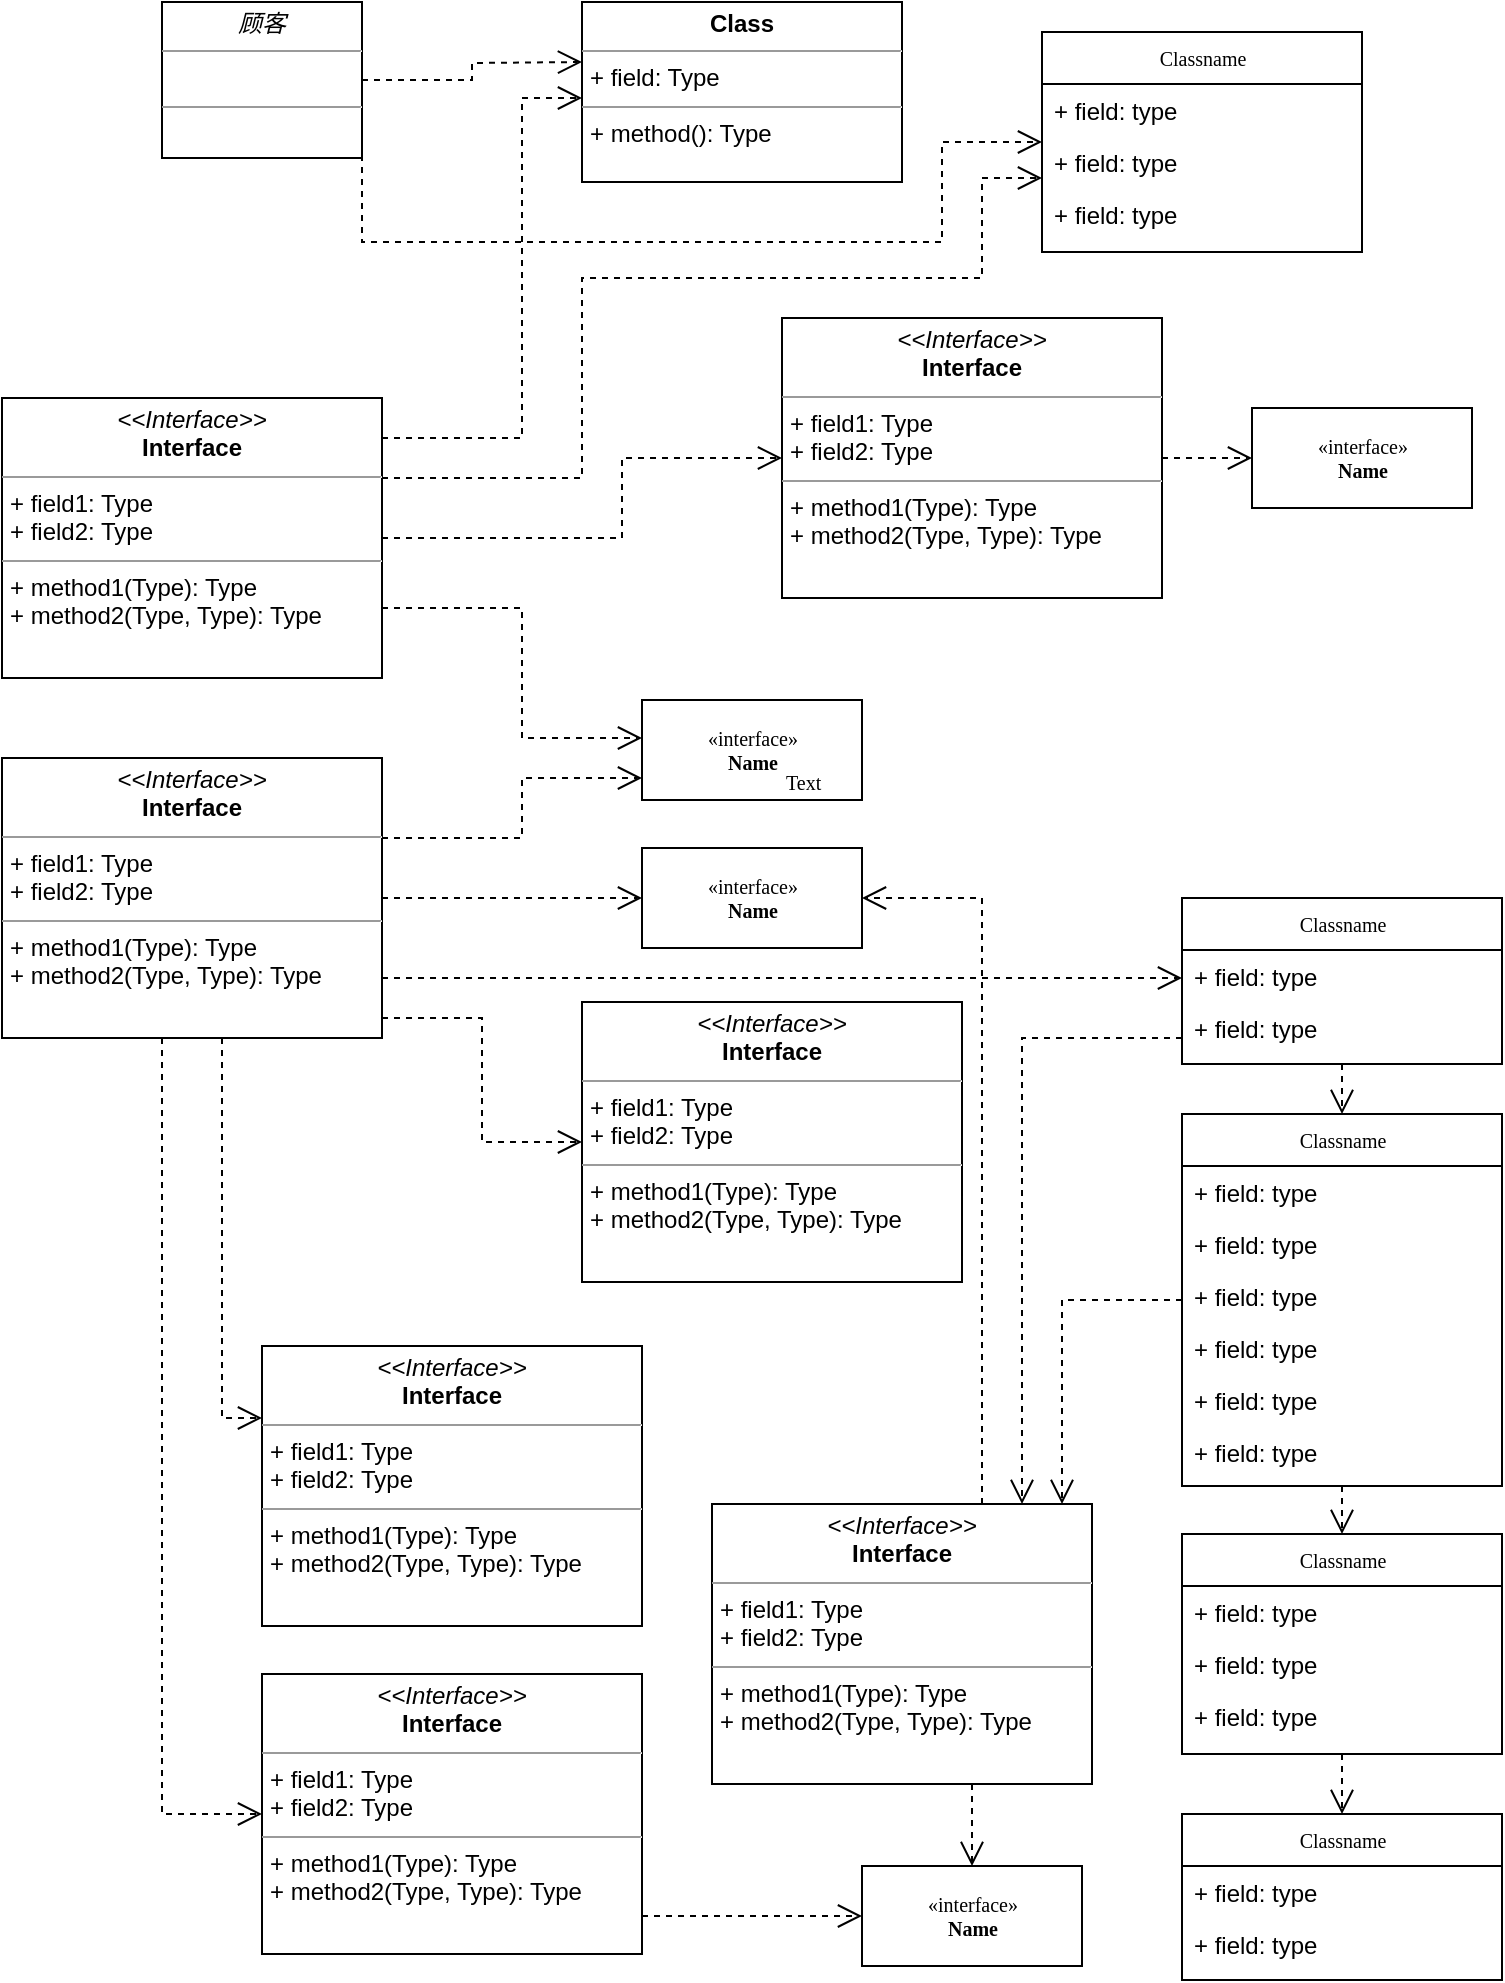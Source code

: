 <mxfile version="15.7.3" type="github" pages="4">
  <diagram name="Page-1" id="c4acf3e9-155e-7222-9cf6-157b1a14988f">
    <mxGraphModel dx="1038" dy="585" grid="1" gridSize="10" guides="1" tooltips="1" connect="1" arrows="1" fold="1" page="1" pageScale="1" pageWidth="850" pageHeight="1100" background="none" math="0" shadow="0">
      <root>
        <mxCell id="0" />
        <mxCell id="1" parent="0" />
        <mxCell id="5d2195bd80daf111-38" style="edgeStyle=orthogonalEdgeStyle;rounded=0;html=1;dashed=1;labelBackgroundColor=none;startFill=0;endArrow=open;endFill=0;endSize=10;fontFamily=Verdana;fontSize=10;" parent="1" source="17acba5748e5396b-2" target="5d2195bd80daf111-9" edge="1">
          <mxGeometry relative="1" as="geometry">
            <Array as="points">
              <mxPoint x="590" y="721" />
            </Array>
          </mxGeometry>
        </mxCell>
        <mxCell id="5d2195bd80daf111-40" style="edgeStyle=orthogonalEdgeStyle;rounded=0;html=1;dashed=1;labelBackgroundColor=none;startFill=0;endArrow=open;endFill=0;endSize=10;fontFamily=Verdana;fontSize=10;" parent="1" source="17acba5748e5396b-2" target="5d2195bd80daf111-1" edge="1">
          <mxGeometry relative="1" as="geometry">
            <Array as="points" />
          </mxGeometry>
        </mxCell>
        <mxCell id="17acba5748e5396b-2" value="Classname" style="swimlane;html=1;fontStyle=0;childLayout=stackLayout;horizontal=1;startSize=26;fillColor=none;horizontalStack=0;resizeParent=1;resizeLast=0;collapsible=1;marginBottom=0;swimlaneFillColor=#ffffff;rounded=0;shadow=0;comic=0;labelBackgroundColor=none;strokeWidth=1;fontFamily=Verdana;fontSize=10;align=center;" parent="1" vertex="1">
          <mxGeometry x="650" y="628" width="160" height="186" as="geometry" />
        </mxCell>
        <mxCell id="17acba5748e5396b-3" value="+ field: type" style="text;html=1;strokeColor=none;fillColor=none;align=left;verticalAlign=top;spacingLeft=4;spacingRight=4;whiteSpace=wrap;overflow=hidden;rotatable=0;points=[[0,0.5],[1,0.5]];portConstraint=eastwest;" parent="17acba5748e5396b-2" vertex="1">
          <mxGeometry y="26" width="160" height="26" as="geometry" />
        </mxCell>
        <mxCell id="17acba5748e5396b-4" value="+ field: type" style="text;html=1;strokeColor=none;fillColor=none;align=left;verticalAlign=top;spacingLeft=4;spacingRight=4;whiteSpace=wrap;overflow=hidden;rotatable=0;points=[[0,0.5],[1,0.5]];portConstraint=eastwest;" parent="17acba5748e5396b-2" vertex="1">
          <mxGeometry y="52" width="160" height="26" as="geometry" />
        </mxCell>
        <mxCell id="17acba5748e5396b-6" value="+ field: type" style="text;html=1;strokeColor=none;fillColor=none;align=left;verticalAlign=top;spacingLeft=4;spacingRight=4;whiteSpace=wrap;overflow=hidden;rotatable=0;points=[[0,0.5],[1,0.5]];portConstraint=eastwest;" parent="17acba5748e5396b-2" vertex="1">
          <mxGeometry y="78" width="160" height="26" as="geometry" />
        </mxCell>
        <mxCell id="17acba5748e5396b-9" value="+ field: type" style="text;html=1;strokeColor=none;fillColor=none;align=left;verticalAlign=top;spacingLeft=4;spacingRight=4;whiteSpace=wrap;overflow=hidden;rotatable=0;points=[[0,0.5],[1,0.5]];portConstraint=eastwest;" parent="17acba5748e5396b-2" vertex="1">
          <mxGeometry y="104" width="160" height="26" as="geometry" />
        </mxCell>
        <mxCell id="17acba5748e5396b-10" value="+ field: type" style="text;html=1;strokeColor=none;fillColor=none;align=left;verticalAlign=top;spacingLeft=4;spacingRight=4;whiteSpace=wrap;overflow=hidden;rotatable=0;points=[[0,0.5],[1,0.5]];portConstraint=eastwest;" parent="17acba5748e5396b-2" vertex="1">
          <mxGeometry y="130" width="160" height="26" as="geometry" />
        </mxCell>
        <mxCell id="17acba5748e5396b-8" value="+ field: type" style="text;html=1;strokeColor=none;fillColor=none;align=left;verticalAlign=top;spacingLeft=4;spacingRight=4;whiteSpace=wrap;overflow=hidden;rotatable=0;points=[[0,0.5],[1,0.5]];portConstraint=eastwest;" parent="17acba5748e5396b-2" vertex="1">
          <mxGeometry y="156" width="160" height="26" as="geometry" />
        </mxCell>
        <mxCell id="17acba5748e5396b-30" value="Classname" style="swimlane;html=1;fontStyle=0;childLayout=stackLayout;horizontal=1;startSize=26;fillColor=none;horizontalStack=0;resizeParent=1;resizeLast=0;collapsible=1;marginBottom=0;swimlaneFillColor=#ffffff;rounded=0;shadow=0;comic=0;labelBackgroundColor=none;strokeWidth=1;fontFamily=Verdana;fontSize=10;align=center;" parent="1" vertex="1">
          <mxGeometry x="580" y="87" width="160" height="110" as="geometry" />
        </mxCell>
        <mxCell id="17acba5748e5396b-31" value="+ field: type" style="text;html=1;strokeColor=none;fillColor=none;align=left;verticalAlign=top;spacingLeft=4;spacingRight=4;whiteSpace=wrap;overflow=hidden;rotatable=0;points=[[0,0.5],[1,0.5]];portConstraint=eastwest;" parent="17acba5748e5396b-30" vertex="1">
          <mxGeometry y="26" width="160" height="26" as="geometry" />
        </mxCell>
        <mxCell id="17acba5748e5396b-32" value="+ field: type" style="text;html=1;strokeColor=none;fillColor=none;align=left;verticalAlign=top;spacingLeft=4;spacingRight=4;whiteSpace=wrap;overflow=hidden;rotatable=0;points=[[0,0.5],[1,0.5]];portConstraint=eastwest;" parent="17acba5748e5396b-30" vertex="1">
          <mxGeometry y="52" width="160" height="26" as="geometry" />
        </mxCell>
        <mxCell id="17acba5748e5396b-33" value="+ field: type" style="text;html=1;strokeColor=none;fillColor=none;align=left;verticalAlign=top;spacingLeft=4;spacingRight=4;whiteSpace=wrap;overflow=hidden;rotatable=0;points=[[0,0.5],[1,0.5]];portConstraint=eastwest;" parent="17acba5748e5396b-30" vertex="1">
          <mxGeometry y="78" width="160" height="26" as="geometry" />
        </mxCell>
        <mxCell id="17acba5748e5396b-44" value="Classname" style="swimlane;html=1;fontStyle=0;childLayout=stackLayout;horizontal=1;startSize=26;fillColor=none;horizontalStack=0;resizeParent=1;resizeLast=0;collapsible=1;marginBottom=0;swimlaneFillColor=#ffffff;rounded=0;shadow=0;comic=0;labelBackgroundColor=none;strokeWidth=1;fontFamily=Verdana;fontSize=10;align=center;" parent="1" vertex="1">
          <mxGeometry x="650" y="978" width="160" height="83" as="geometry" />
        </mxCell>
        <mxCell id="17acba5748e5396b-45" value="+ field: type" style="text;html=1;strokeColor=none;fillColor=none;align=left;verticalAlign=top;spacingLeft=4;spacingRight=4;whiteSpace=wrap;overflow=hidden;rotatable=0;points=[[0,0.5],[1,0.5]];portConstraint=eastwest;" parent="17acba5748e5396b-44" vertex="1">
          <mxGeometry y="26" width="160" height="26" as="geometry" />
        </mxCell>
        <mxCell id="17acba5748e5396b-47" value="+ field: type" style="text;html=1;strokeColor=none;fillColor=none;align=left;verticalAlign=top;spacingLeft=4;spacingRight=4;whiteSpace=wrap;overflow=hidden;rotatable=0;points=[[0,0.5],[1,0.5]];portConstraint=eastwest;" parent="17acba5748e5396b-44" vertex="1">
          <mxGeometry y="52" width="160" height="26" as="geometry" />
        </mxCell>
        <mxCell id="5d2195bd80daf111-39" style="edgeStyle=orthogonalEdgeStyle;rounded=0;html=1;dashed=1;labelBackgroundColor=none;startFill=0;endArrow=open;endFill=0;endSize=10;fontFamily=Verdana;fontSize=10;" parent="1" source="5d2195bd80daf111-1" target="17acba5748e5396b-44" edge="1">
          <mxGeometry relative="1" as="geometry" />
        </mxCell>
        <mxCell id="5d2195bd80daf111-1" value="Classname" style="swimlane;html=1;fontStyle=0;childLayout=stackLayout;horizontal=1;startSize=26;fillColor=none;horizontalStack=0;resizeParent=1;resizeLast=0;collapsible=1;marginBottom=0;swimlaneFillColor=#ffffff;rounded=0;shadow=0;comic=0;labelBackgroundColor=none;strokeWidth=1;fontFamily=Verdana;fontSize=10;align=center;" parent="1" vertex="1">
          <mxGeometry x="650" y="838" width="160" height="110" as="geometry" />
        </mxCell>
        <mxCell id="5d2195bd80daf111-2" value="+ field: type" style="text;html=1;strokeColor=none;fillColor=none;align=left;verticalAlign=top;spacingLeft=4;spacingRight=4;whiteSpace=wrap;overflow=hidden;rotatable=0;points=[[0,0.5],[1,0.5]];portConstraint=eastwest;" parent="5d2195bd80daf111-1" vertex="1">
          <mxGeometry y="26" width="160" height="26" as="geometry" />
        </mxCell>
        <mxCell id="5d2195bd80daf111-3" value="+ field: type" style="text;html=1;strokeColor=none;fillColor=none;align=left;verticalAlign=top;spacingLeft=4;spacingRight=4;whiteSpace=wrap;overflow=hidden;rotatable=0;points=[[0,0.5],[1,0.5]];portConstraint=eastwest;" parent="5d2195bd80daf111-1" vertex="1">
          <mxGeometry y="52" width="160" height="26" as="geometry" />
        </mxCell>
        <mxCell id="5d2195bd80daf111-4" value="+ field: type" style="text;html=1;strokeColor=none;fillColor=none;align=left;verticalAlign=top;spacingLeft=4;spacingRight=4;whiteSpace=wrap;overflow=hidden;rotatable=0;points=[[0,0.5],[1,0.5]];portConstraint=eastwest;" parent="5d2195bd80daf111-1" vertex="1">
          <mxGeometry y="78" width="160" height="26" as="geometry" />
        </mxCell>
        <mxCell id="5d2195bd80daf111-41" style="edgeStyle=orthogonalEdgeStyle;rounded=0;html=1;dashed=1;labelBackgroundColor=none;startFill=0;endArrow=open;endFill=0;endSize=10;fontFamily=Verdana;fontSize=10;" parent="1" source="5d2195bd80daf111-5" target="17acba5748e5396b-2" edge="1">
          <mxGeometry relative="1" as="geometry">
            <Array as="points" />
          </mxGeometry>
        </mxCell>
        <mxCell id="5d2195bd80daf111-5" value="Classname" style="swimlane;html=1;fontStyle=0;childLayout=stackLayout;horizontal=1;startSize=26;fillColor=none;horizontalStack=0;resizeParent=1;resizeLast=0;collapsible=1;marginBottom=0;swimlaneFillColor=#ffffff;rounded=0;shadow=0;comic=0;labelBackgroundColor=none;strokeWidth=1;fontFamily=Verdana;fontSize=10;align=center;" parent="1" vertex="1">
          <mxGeometry x="650" y="520" width="160" height="83" as="geometry" />
        </mxCell>
        <mxCell id="5d2195bd80daf111-6" value="+ field: type" style="text;html=1;strokeColor=none;fillColor=none;align=left;verticalAlign=top;spacingLeft=4;spacingRight=4;whiteSpace=wrap;overflow=hidden;rotatable=0;points=[[0,0.5],[1,0.5]];portConstraint=eastwest;" parent="5d2195bd80daf111-5" vertex="1">
          <mxGeometry y="26" width="160" height="26" as="geometry" />
        </mxCell>
        <mxCell id="5d2195bd80daf111-7" value="+ field: type" style="text;html=1;strokeColor=none;fillColor=none;align=left;verticalAlign=top;spacingLeft=4;spacingRight=4;whiteSpace=wrap;overflow=hidden;rotatable=0;points=[[0,0.5],[1,0.5]];portConstraint=eastwest;" parent="5d2195bd80daf111-5" vertex="1">
          <mxGeometry y="52" width="160" height="26" as="geometry" />
        </mxCell>
        <mxCell id="5d2195bd80daf111-8" value="&amp;laquo;interface&amp;raquo;&lt;br&gt;&lt;b&gt;Name&lt;/b&gt;" style="html=1;rounded=0;shadow=0;comic=0;labelBackgroundColor=none;strokeWidth=1;fontFamily=Verdana;fontSize=10;align=center;" parent="1" vertex="1">
          <mxGeometry x="490" y="1004" width="110" height="50" as="geometry" />
        </mxCell>
        <mxCell id="5d2195bd80daf111-35" style="edgeStyle=orthogonalEdgeStyle;rounded=0;html=1;dashed=1;labelBackgroundColor=none;startFill=0;endArrow=open;endFill=0;endSize=10;fontFamily=Verdana;fontSize=10;" parent="1" source="5d2195bd80daf111-9" target="5d2195bd80daf111-8" edge="1">
          <mxGeometry relative="1" as="geometry">
            <Array as="points">
              <mxPoint x="545" y="970" />
              <mxPoint x="545" y="970" />
            </Array>
          </mxGeometry>
        </mxCell>
        <mxCell id="5d2195bd80daf111-36" style="edgeStyle=orthogonalEdgeStyle;rounded=0;html=1;dashed=1;labelBackgroundColor=none;startFill=0;endArrow=open;endFill=0;endSize=10;fontFamily=Verdana;fontSize=10;" parent="1" source="5d2195bd80daf111-9" target="5d2195bd80daf111-13" edge="1">
          <mxGeometry relative="1" as="geometry">
            <Array as="points">
              <mxPoint x="550" y="520" />
            </Array>
          </mxGeometry>
        </mxCell>
        <mxCell id="5d2195bd80daf111-9" value="&lt;p style=&quot;margin:0px;margin-top:4px;text-align:center;&quot;&gt;&lt;i&gt;&amp;lt;&amp;lt;Interface&amp;gt;&amp;gt;&lt;/i&gt;&lt;br/&gt;&lt;b&gt;Interface&lt;/b&gt;&lt;/p&gt;&lt;hr size=&quot;1&quot;/&gt;&lt;p style=&quot;margin:0px;margin-left:4px;&quot;&gt;+ field1: Type&lt;br/&gt;+ field2: Type&lt;/p&gt;&lt;hr size=&quot;1&quot;/&gt;&lt;p style=&quot;margin:0px;margin-left:4px;&quot;&gt;+ method1(Type): Type&lt;br/&gt;+ method2(Type, Type): Type&lt;/p&gt;" style="verticalAlign=top;align=left;overflow=fill;fontSize=12;fontFamily=Helvetica;html=1;rounded=0;shadow=0;comic=0;labelBackgroundColor=none;strokeWidth=1" parent="1" vertex="1">
          <mxGeometry x="415" y="823" width="190" height="140" as="geometry" />
        </mxCell>
        <mxCell id="5d2195bd80daf111-10" value="&lt;p style=&quot;margin:0px;margin-top:4px;text-align:center;&quot;&gt;&lt;i&gt;&amp;lt;&amp;lt;Interface&amp;gt;&amp;gt;&lt;/i&gt;&lt;br/&gt;&lt;b&gt;Interface&lt;/b&gt;&lt;/p&gt;&lt;hr size=&quot;1&quot;/&gt;&lt;p style=&quot;margin:0px;margin-left:4px;&quot;&gt;+ field1: Type&lt;br/&gt;+ field2: Type&lt;/p&gt;&lt;hr size=&quot;1&quot;/&gt;&lt;p style=&quot;margin:0px;margin-left:4px;&quot;&gt;+ method1(Type): Type&lt;br/&gt;+ method2(Type, Type): Type&lt;/p&gt;" style="verticalAlign=top;align=left;overflow=fill;fontSize=12;fontFamily=Helvetica;html=1;rounded=0;shadow=0;comic=0;labelBackgroundColor=none;strokeWidth=1" parent="1" vertex="1">
          <mxGeometry x="350" y="572" width="190" height="140" as="geometry" />
        </mxCell>
        <mxCell id="5d2195bd80daf111-34" style="edgeStyle=orthogonalEdgeStyle;rounded=0;html=1;dashed=1;labelBackgroundColor=none;startFill=0;endArrow=open;endFill=0;endSize=10;fontFamily=Verdana;fontSize=10;" parent="1" source="5d2195bd80daf111-11" target="5d2195bd80daf111-8" edge="1">
          <mxGeometry relative="1" as="geometry">
            <Array as="points">
              <mxPoint x="410" y="1029" />
              <mxPoint x="410" y="1029" />
            </Array>
          </mxGeometry>
        </mxCell>
        <mxCell id="5d2195bd80daf111-11" value="&lt;p style=&quot;margin:0px;margin-top:4px;text-align:center;&quot;&gt;&lt;i&gt;&amp;lt;&amp;lt;Interface&amp;gt;&amp;gt;&lt;/i&gt;&lt;br/&gt;&lt;b&gt;Interface&lt;/b&gt;&lt;/p&gt;&lt;hr size=&quot;1&quot;/&gt;&lt;p style=&quot;margin:0px;margin-left:4px;&quot;&gt;+ field1: Type&lt;br/&gt;+ field2: Type&lt;/p&gt;&lt;hr size=&quot;1&quot;/&gt;&lt;p style=&quot;margin:0px;margin-left:4px;&quot;&gt;+ method1(Type): Type&lt;br/&gt;+ method2(Type, Type): Type&lt;/p&gt;" style="verticalAlign=top;align=left;overflow=fill;fontSize=12;fontFamily=Helvetica;html=1;rounded=0;shadow=0;comic=0;labelBackgroundColor=none;strokeWidth=1" parent="1" vertex="1">
          <mxGeometry x="190" y="908" width="190" height="140" as="geometry" />
        </mxCell>
        <mxCell id="5d2195bd80daf111-12" value="&lt;p style=&quot;margin:0px;margin-top:4px;text-align:center;&quot;&gt;&lt;i&gt;&amp;lt;&amp;lt;Interface&amp;gt;&amp;gt;&lt;/i&gt;&lt;br/&gt;&lt;b&gt;Interface&lt;/b&gt;&lt;/p&gt;&lt;hr size=&quot;1&quot;/&gt;&lt;p style=&quot;margin:0px;margin-left:4px;&quot;&gt;+ field1: Type&lt;br/&gt;+ field2: Type&lt;/p&gt;&lt;hr size=&quot;1&quot;/&gt;&lt;p style=&quot;margin:0px;margin-left:4px;&quot;&gt;+ method1(Type): Type&lt;br/&gt;+ method2(Type, Type): Type&lt;/p&gt;" style="verticalAlign=top;align=left;overflow=fill;fontSize=12;fontFamily=Helvetica;html=1;rounded=0;shadow=0;comic=0;labelBackgroundColor=none;strokeWidth=1" parent="1" vertex="1">
          <mxGeometry x="190" y="744" width="190" height="140" as="geometry" />
        </mxCell>
        <mxCell id="5d2195bd80daf111-13" value="&amp;laquo;interface&amp;raquo;&lt;br&gt;&lt;b&gt;Name&lt;/b&gt;" style="html=1;rounded=0;shadow=0;comic=0;labelBackgroundColor=none;strokeWidth=1;fontFamily=Verdana;fontSize=10;align=center;" parent="1" vertex="1">
          <mxGeometry x="380" y="495" width="110" height="50" as="geometry" />
        </mxCell>
        <mxCell id="5d2195bd80daf111-14" value="&amp;laquo;interface&amp;raquo;&lt;br&gt;&lt;b&gt;Name&lt;/b&gt;" style="html=1;rounded=0;shadow=0;comic=0;labelBackgroundColor=none;strokeWidth=1;fontFamily=Verdana;fontSize=10;align=center;" parent="1" vertex="1">
          <mxGeometry x="380" y="421" width="110" height="50" as="geometry" />
        </mxCell>
        <mxCell id="5d2195bd80daf111-26" style="edgeStyle=orthogonalEdgeStyle;rounded=0;html=1;dashed=1;labelBackgroundColor=none;startFill=0;endArrow=open;endFill=0;endSize=10;fontFamily=Verdana;fontSize=10;" parent="1" source="5d2195bd80daf111-15" target="5d2195bd80daf111-17" edge="1">
          <mxGeometry relative="1" as="geometry">
            <Array as="points" />
          </mxGeometry>
        </mxCell>
        <mxCell id="5d2195bd80daf111-15" value="&lt;p style=&quot;margin:0px;margin-top:4px;text-align:center;&quot;&gt;&lt;i&gt;&amp;lt;&amp;lt;Interface&amp;gt;&amp;gt;&lt;/i&gt;&lt;br/&gt;&lt;b&gt;Interface&lt;/b&gt;&lt;/p&gt;&lt;hr size=&quot;1&quot;/&gt;&lt;p style=&quot;margin:0px;margin-left:4px;&quot;&gt;+ field1: Type&lt;br/&gt;+ field2: Type&lt;/p&gt;&lt;hr size=&quot;1&quot;/&gt;&lt;p style=&quot;margin:0px;margin-left:4px;&quot;&gt;+ method1(Type): Type&lt;br/&gt;+ method2(Type, Type): Type&lt;/p&gt;" style="verticalAlign=top;align=left;overflow=fill;fontSize=12;fontFamily=Helvetica;html=1;rounded=0;shadow=0;comic=0;labelBackgroundColor=none;strokeWidth=1" parent="1" vertex="1">
          <mxGeometry x="450" y="230" width="190" height="140" as="geometry" />
        </mxCell>
        <mxCell id="5d2195bd80daf111-16" value="Text" style="text;html=1;resizable=0;points=[];autosize=1;align=left;verticalAlign=top;spacingTop=-4;fontSize=10;fontFamily=Verdana;fontColor=#000000;" parent="1" vertex="1">
          <mxGeometry x="450" y="454" width="40" height="10" as="geometry" />
        </mxCell>
        <mxCell id="5d2195bd80daf111-17" value="&amp;laquo;interface&amp;raquo;&lt;br&gt;&lt;b&gt;Name&lt;/b&gt;" style="html=1;rounded=0;shadow=0;comic=0;labelBackgroundColor=none;strokeWidth=1;fontFamily=Verdana;fontSize=10;align=center;" parent="1" vertex="1">
          <mxGeometry x="685" y="275" width="110" height="50" as="geometry" />
        </mxCell>
        <mxCell id="5d2195bd80daf111-21" style="edgeStyle=orthogonalEdgeStyle;rounded=0;html=1;labelBackgroundColor=none;startFill=0;endArrow=open;endFill=0;endSize=10;fontFamily=Verdana;fontSize=10;dashed=1;" parent="1" source="5d2195bd80daf111-18" edge="1">
          <mxGeometry relative="1" as="geometry">
            <mxPoint x="350" y="102" as="targetPoint" />
          </mxGeometry>
        </mxCell>
        <mxCell id="5d2195bd80daf111-22" style="edgeStyle=orthogonalEdgeStyle;rounded=0;html=1;exitX=1;exitY=0.75;dashed=1;labelBackgroundColor=none;startFill=0;endArrow=open;endFill=0;endSize=10;fontFamily=Verdana;fontSize=10;" parent="1" source="5d2195bd80daf111-18" target="17acba5748e5396b-30" edge="1">
          <mxGeometry relative="1" as="geometry">
            <Array as="points">
              <mxPoint x="530" y="192" />
              <mxPoint x="530" y="142" />
            </Array>
          </mxGeometry>
        </mxCell>
        <mxCell id="5d2195bd80daf111-18" value="&lt;p style=&quot;margin: 0px ; margin-top: 4px ; text-align: center&quot;&gt;&lt;i&gt;顾客&lt;/i&gt;&lt;/p&gt;&lt;hr size=&quot;1&quot;&gt;&lt;p style=&quot;margin: 0px ; margin-left: 4px&quot;&gt;&lt;br&gt;&lt;/p&gt;&lt;hr size=&quot;1&quot;&gt;&lt;p style=&quot;margin: 0px ; margin-left: 4px&quot;&gt;&lt;br&gt;&lt;/p&gt;" style="verticalAlign=top;align=left;overflow=fill;fontSize=12;fontFamily=Helvetica;html=1;rounded=0;shadow=0;comic=0;labelBackgroundColor=none;strokeWidth=1" parent="1" vertex="1">
          <mxGeometry x="140" y="72" width="100" height="78" as="geometry" />
        </mxCell>
        <mxCell id="5d2195bd80daf111-23" style="edgeStyle=orthogonalEdgeStyle;rounded=0;html=1;dashed=1;labelBackgroundColor=none;startFill=0;endArrow=open;endFill=0;endSize=10;fontFamily=Verdana;fontSize=10;" parent="1" source="5d2195bd80daf111-19" edge="1">
          <mxGeometry relative="1" as="geometry">
            <Array as="points">
              <mxPoint x="320" y="290" />
              <mxPoint x="320" y="120" />
            </Array>
            <mxPoint x="350" y="120" as="targetPoint" />
          </mxGeometry>
        </mxCell>
        <mxCell id="5d2195bd80daf111-24" style="edgeStyle=orthogonalEdgeStyle;rounded=0;html=1;dashed=1;labelBackgroundColor=none;startFill=0;endArrow=open;endFill=0;endSize=10;fontFamily=Verdana;fontSize=10;" parent="1" source="5d2195bd80daf111-19" target="17acba5748e5396b-30" edge="1">
          <mxGeometry relative="1" as="geometry">
            <Array as="points">
              <mxPoint x="350" y="310" />
              <mxPoint x="350" y="210" />
              <mxPoint x="550" y="210" />
              <mxPoint x="550" y="160" />
            </Array>
          </mxGeometry>
        </mxCell>
        <mxCell id="5d2195bd80daf111-25" style="edgeStyle=orthogonalEdgeStyle;rounded=0;html=1;dashed=1;labelBackgroundColor=none;startFill=0;endArrow=open;endFill=0;endSize=10;fontFamily=Verdana;fontSize=10;" parent="1" source="5d2195bd80daf111-19" target="5d2195bd80daf111-15" edge="1">
          <mxGeometry relative="1" as="geometry">
            <Array as="points">
              <mxPoint x="370" y="340" />
              <mxPoint x="370" y="300" />
            </Array>
          </mxGeometry>
        </mxCell>
        <mxCell id="5d2195bd80daf111-27" style="edgeStyle=orthogonalEdgeStyle;rounded=0;html=1;exitX=1;exitY=0.75;dashed=1;labelBackgroundColor=none;startFill=0;endArrow=open;endFill=0;endSize=10;fontFamily=Verdana;fontSize=10;" parent="1" source="5d2195bd80daf111-19" target="5d2195bd80daf111-14" edge="1">
          <mxGeometry relative="1" as="geometry">
            <Array as="points">
              <mxPoint x="320" y="375" />
              <mxPoint x="320" y="440" />
            </Array>
          </mxGeometry>
        </mxCell>
        <mxCell id="5d2195bd80daf111-19" value="&lt;p style=&quot;margin:0px;margin-top:4px;text-align:center;&quot;&gt;&lt;i&gt;&amp;lt;&amp;lt;Interface&amp;gt;&amp;gt;&lt;/i&gt;&lt;br/&gt;&lt;b&gt;Interface&lt;/b&gt;&lt;/p&gt;&lt;hr size=&quot;1&quot;/&gt;&lt;p style=&quot;margin:0px;margin-left:4px;&quot;&gt;+ field1: Type&lt;br/&gt;+ field2: Type&lt;/p&gt;&lt;hr size=&quot;1&quot;/&gt;&lt;p style=&quot;margin:0px;margin-left:4px;&quot;&gt;+ method1(Type): Type&lt;br/&gt;+ method2(Type, Type): Type&lt;/p&gt;" style="verticalAlign=top;align=left;overflow=fill;fontSize=12;fontFamily=Helvetica;html=1;rounded=0;shadow=0;comic=0;labelBackgroundColor=none;strokeWidth=1" parent="1" vertex="1">
          <mxGeometry x="60" y="270" width="190" height="140" as="geometry" />
        </mxCell>
        <mxCell id="5d2195bd80daf111-28" style="edgeStyle=orthogonalEdgeStyle;rounded=0;html=1;dashed=1;labelBackgroundColor=none;startFill=0;endArrow=open;endFill=0;endSize=10;fontFamily=Verdana;fontSize=10;" parent="1" source="5d2195bd80daf111-20" target="5d2195bd80daf111-14" edge="1">
          <mxGeometry relative="1" as="geometry">
            <Array as="points">
              <mxPoint x="320" y="490" />
              <mxPoint x="320" y="460" />
            </Array>
          </mxGeometry>
        </mxCell>
        <mxCell id="5d2195bd80daf111-29" style="edgeStyle=orthogonalEdgeStyle;rounded=0;html=1;dashed=1;labelBackgroundColor=none;startFill=0;endArrow=open;endFill=0;endSize=10;fontFamily=Verdana;fontSize=10;" parent="1" source="5d2195bd80daf111-20" target="5d2195bd80daf111-13" edge="1">
          <mxGeometry relative="1" as="geometry" />
        </mxCell>
        <mxCell id="5d2195bd80daf111-30" style="edgeStyle=orthogonalEdgeStyle;rounded=0;html=1;dashed=1;labelBackgroundColor=none;startFill=0;endArrow=open;endFill=0;endSize=10;fontFamily=Verdana;fontSize=10;" parent="1" source="5d2195bd80daf111-20" target="5d2195bd80daf111-10" edge="1">
          <mxGeometry relative="1" as="geometry">
            <Array as="points">
              <mxPoint x="300" y="580" />
              <mxPoint x="300" y="642" />
            </Array>
          </mxGeometry>
        </mxCell>
        <mxCell id="5d2195bd80daf111-31" style="edgeStyle=orthogonalEdgeStyle;rounded=0;html=1;dashed=1;labelBackgroundColor=none;startFill=0;endArrow=open;endFill=0;endSize=10;fontFamily=Verdana;fontSize=10;" parent="1" source="5d2195bd80daf111-20" target="5d2195bd80daf111-5" edge="1">
          <mxGeometry relative="1" as="geometry">
            <Array as="points">
              <mxPoint x="350" y="560" />
              <mxPoint x="350" y="560" />
            </Array>
          </mxGeometry>
        </mxCell>
        <mxCell id="5d2195bd80daf111-32" style="edgeStyle=orthogonalEdgeStyle;rounded=0;html=1;dashed=1;labelBackgroundColor=none;startFill=0;endArrow=open;endFill=0;endSize=10;fontFamily=Verdana;fontSize=10;" parent="1" source="5d2195bd80daf111-20" target="5d2195bd80daf111-12" edge="1">
          <mxGeometry relative="1" as="geometry">
            <Array as="points">
              <mxPoint x="170" y="780" />
            </Array>
          </mxGeometry>
        </mxCell>
        <mxCell id="5d2195bd80daf111-33" style="edgeStyle=orthogonalEdgeStyle;rounded=0;html=1;dashed=1;labelBackgroundColor=none;startFill=0;endArrow=open;endFill=0;endSize=10;fontFamily=Verdana;fontSize=10;" parent="1" source="5d2195bd80daf111-20" target="5d2195bd80daf111-11" edge="1">
          <mxGeometry relative="1" as="geometry">
            <Array as="points">
              <mxPoint x="140" y="978" />
            </Array>
          </mxGeometry>
        </mxCell>
        <mxCell id="5d2195bd80daf111-20" value="&lt;p style=&quot;margin:0px;margin-top:4px;text-align:center;&quot;&gt;&lt;i&gt;&amp;lt;&amp;lt;Interface&amp;gt;&amp;gt;&lt;/i&gt;&lt;br/&gt;&lt;b&gt;Interface&lt;/b&gt;&lt;/p&gt;&lt;hr size=&quot;1&quot;/&gt;&lt;p style=&quot;margin:0px;margin-left:4px;&quot;&gt;+ field1: Type&lt;br/&gt;+ field2: Type&lt;/p&gt;&lt;hr size=&quot;1&quot;/&gt;&lt;p style=&quot;margin:0px;margin-left:4px;&quot;&gt;+ method1(Type): Type&lt;br/&gt;+ method2(Type, Type): Type&lt;/p&gt;" style="verticalAlign=top;align=left;overflow=fill;fontSize=12;fontFamily=Helvetica;html=1;rounded=0;shadow=0;comic=0;labelBackgroundColor=none;strokeWidth=1" parent="1" vertex="1">
          <mxGeometry x="60" y="450" width="190" height="140" as="geometry" />
        </mxCell>
        <mxCell id="5d2195bd80daf111-37" style="edgeStyle=orthogonalEdgeStyle;rounded=0;html=1;dashed=1;labelBackgroundColor=none;startFill=0;endArrow=open;endFill=0;endSize=10;fontFamily=Verdana;fontSize=10;" parent="1" source="5d2195bd80daf111-5" target="5d2195bd80daf111-9" edge="1">
          <mxGeometry relative="1" as="geometry">
            <Array as="points">
              <mxPoint x="570" y="590" />
            </Array>
          </mxGeometry>
        </mxCell>
        <mxCell id="bXUiJllG2j7-MXbW_o2c-1" value="&lt;p style=&quot;margin:0px;margin-top:4px;text-align:center;&quot;&gt;&lt;b&gt;Class&lt;/b&gt;&lt;/p&gt;&lt;hr size=&quot;1&quot;/&gt;&lt;p style=&quot;margin:0px;margin-left:4px;&quot;&gt;+ field: Type&lt;/p&gt;&lt;hr size=&quot;1&quot;/&gt;&lt;p style=&quot;margin:0px;margin-left:4px;&quot;&gt;+ method(): Type&lt;/p&gt;" style="verticalAlign=top;align=left;overflow=fill;fontSize=12;fontFamily=Helvetica;html=1;" parent="1" vertex="1">
          <mxGeometry x="350" y="72" width="160" height="90" as="geometry" />
        </mxCell>
      </root>
    </mxGraphModel>
  </diagram>
  <diagram id="wnXkTcvWKC7GfKYD696F" name="Page-2">
    <mxGraphModel dx="1038" dy="585" grid="1" gridSize="10" guides="1" tooltips="1" connect="1" arrows="1" fold="1" page="1" pageScale="1" pageWidth="827" pageHeight="1169" math="0" shadow="0">
      <root>
        <mxCell id="OB_f5Jj6gU4GnUKt9x3s-0" />
        <mxCell id="OB_f5Jj6gU4GnUKt9x3s-1" parent="OB_f5Jj6gU4GnUKt9x3s-0" />
        <mxCell id="4JzDy2Y-liezjjuciTNm-42" value="" style="rounded=0;orthogonalLoop=1;jettySize=auto;html=1;exitX=0.5;exitY=0;exitDx=0;exitDy=0;strokeWidth=1;endArrow=none;endFill=0;" parent="OB_f5Jj6gU4GnUKt9x3s-1" source="4JzDy2Y-liezjjuciTNm-28" target="4JzDy2Y-liezjjuciTNm-41" edge="1">
          <mxGeometry relative="1" as="geometry" />
        </mxCell>
        <mxCell id="98MhQh_cQuIOGQwRWMOk-34" style="edgeStyle=orthogonalEdgeStyle;rounded=0;orthogonalLoop=1;jettySize=auto;html=1;exitX=0;exitY=0.5;exitDx=0;exitDy=0;entryX=0;entryY=0.5;entryDx=0;entryDy=0;endArrow=none;endFill=0;" parent="OB_f5Jj6gU4GnUKt9x3s-1" source="4JzDy2Y-liezjjuciTNm-0" target="4JzDy2Y-liezjjuciTNm-33" edge="1">
          <mxGeometry relative="1" as="geometry" />
        </mxCell>
        <mxCell id="98MhQh_cQuIOGQwRWMOk-55" style="edgeStyle=orthogonalEdgeStyle;rounded=0;orthogonalLoop=1;jettySize=auto;html=1;entryX=1;entryY=0.5;entryDx=0;entryDy=0;endArrow=none;endFill=0;" parent="OB_f5Jj6gU4GnUKt9x3s-1" source="4JzDy2Y-liezjjuciTNm-0" target="98MhQh_cQuIOGQwRWMOk-29" edge="1">
          <mxGeometry relative="1" as="geometry">
            <Array as="points">
              <mxPoint x="184" y="20" />
              <mxPoint x="680" y="20" />
              <mxPoint x="680" y="419" />
            </Array>
          </mxGeometry>
        </mxCell>
        <mxCell id="4JzDy2Y-liezjjuciTNm-0" value="&lt;p style=&quot;margin: 4px 0px 0px&quot;&gt;&lt;b&gt;顾客&lt;/b&gt;&lt;/p&gt;&lt;hr size=&quot;1&quot;&gt;&lt;p style=&quot;margin: 0px ; margin-left: 4px&quot;&gt;&lt;br&gt;&lt;/p&gt;&lt;hr size=&quot;1&quot;&gt;&lt;p style=&quot;margin: 0px ; margin-left: 4px&quot;&gt;&lt;br&gt;&lt;/p&gt;" style="verticalAlign=top;align=center;overflow=fill;fontSize=12;fontFamily=Helvetica;html=1;rounded=0;shadow=0;comic=0;labelBackgroundColor=none;strokeWidth=2;" parent="OB_f5Jj6gU4GnUKt9x3s-1" vertex="1">
          <mxGeometry x="148.75" y="72" width="70" height="78" as="geometry" />
        </mxCell>
        <mxCell id="4JzDy2Y-liezjjuciTNm-4" value="" style="endArrow=none;html=1;rounded=0;exitX=1;exitY=0.5;exitDx=0;exitDy=0;entryX=0.008;entryY=0.767;entryDx=0;entryDy=0;entryPerimeter=0;" parent="OB_f5Jj6gU4GnUKt9x3s-1" source="4JzDy2Y-liezjjuciTNm-0" target="4JzDy2Y-liezjjuciTNm-6" edge="1">
          <mxGeometry width="50" height="50" relative="1" as="geometry">
            <mxPoint x="390" y="160" as="sourcePoint" />
            <mxPoint x="300" y="110" as="targetPoint" />
          </mxGeometry>
        </mxCell>
        <mxCell id="4JzDy2Y-liezjjuciTNm-5" value="自动售货机" style="swimlane;fontStyle=1;align=center;verticalAlign=top;childLayout=stackLayout;horizontal=1;startSize=22;horizontalStack=0;resizeParent=1;resizeParentMax=0;resizeLast=0;collapsible=1;marginBottom=0;" parent="OB_f5Jj6gU4GnUKt9x3s-1" vertex="1">
          <mxGeometry x="350" y="48" width="100" height="126" as="geometry" />
        </mxCell>
        <mxCell id="4JzDy2Y-liezjjuciTNm-6" value="名称&#xa;分配器编号" style="text;strokeColor=none;fillColor=none;align=left;verticalAlign=top;spacingLeft=4;spacingRight=4;overflow=hidden;rotatable=0;points=[[0,0.5],[1,0.5]];portConstraint=eastwest;" parent="4JzDy2Y-liezjjuciTNm-5" vertex="1">
          <mxGeometry y="22" width="100" height="54" as="geometry" />
        </mxCell>
        <mxCell id="4JzDy2Y-liezjjuciTNm-7" value="" style="line;strokeWidth=1;fillColor=none;align=left;verticalAlign=middle;spacingTop=-1;spacingLeft=3;spacingRight=3;rotatable=0;labelPosition=right;points=[];portConstraint=eastwest;" parent="4JzDy2Y-liezjjuciTNm-5" vertex="1">
          <mxGeometry y="76" width="100" height="50" as="geometry" />
        </mxCell>
        <mxCell id="4JzDy2Y-liezjjuciTNm-10" value="使用" style="text;html=1;align=center;verticalAlign=middle;resizable=0;points=[];autosize=1;strokeColor=none;fillColor=none;" parent="OB_f5Jj6gU4GnUKt9x3s-1" vertex="1">
          <mxGeometry x="250" y="90" width="40" height="20" as="geometry" />
        </mxCell>
        <mxCell id="4JzDy2Y-liezjjuciTNm-13" value="" style="triangle;whiteSpace=wrap;html=1;align=center;fillColor=#1A1A1A;" parent="OB_f5Jj6gU4GnUKt9x3s-1" vertex="1">
          <mxGeometry x="290" y="95" width="10" height="10" as="geometry" />
        </mxCell>
        <mxCell id="4JzDy2Y-liezjjuciTNm-28" value="硬币计算器" style="swimlane;fontStyle=1;align=center;verticalAlign=top;childLayout=stackLayout;horizontal=1;startSize=26;horizontalStack=0;resizeParent=1;resizeParentMax=0;resizeLast=0;collapsible=1;marginBottom=0;fillColor=#FFFFFF;" parent="OB_f5Jj6gU4GnUKt9x3s-1" vertex="1">
          <mxGeometry x="136" y="230" width="98" height="88" as="geometry">
            <mxRectangle x="136" y="174" width="90" height="26" as="alternateBounds" />
          </mxGeometry>
        </mxCell>
        <mxCell id="4JzDy2Y-liezjjuciTNm-29" value="硬币总面值&#xa;比较值" style="text;strokeColor=none;fillColor=none;align=left;verticalAlign=bottom;spacingLeft=4;spacingRight=4;overflow=hidden;rotatable=0;points=[[0,0.5],[1,0.5]];portConstraint=eastwest;" parent="4JzDy2Y-liezjjuciTNm-28" vertex="1">
          <mxGeometry y="26" width="98" height="34" as="geometry" />
        </mxCell>
        <mxCell id="4JzDy2Y-liezjjuciTNm-30" value="" style="line;strokeWidth=1;fillColor=none;align=left;verticalAlign=middle;spacingTop=-1;spacingLeft=3;spacingRight=3;rotatable=0;labelPosition=right;points=[];portConstraint=eastwest;" parent="4JzDy2Y-liezjjuciTNm-28" vertex="1">
          <mxGeometry y="60" width="98" height="28" as="geometry" />
        </mxCell>
        <mxCell id="98MhQh_cQuIOGQwRWMOk-39" style="edgeStyle=orthogonalEdgeStyle;rounded=0;orthogonalLoop=1;jettySize=auto;html=1;entryX=0.474;entryY=0.962;entryDx=0;entryDy=0;entryPerimeter=0;endArrow=none;endFill=0;" parent="OB_f5Jj6gU4GnUKt9x3s-1" source="4JzDy2Y-liezjjuciTNm-32" target="4JzDy2Y-liezjjuciTNm-39" edge="1">
          <mxGeometry relative="1" as="geometry" />
        </mxCell>
        <mxCell id="4JzDy2Y-liezjjuciTNm-32" value="硬币" style="swimlane;fontStyle=1;align=center;verticalAlign=top;childLayout=stackLayout;horizontal=1;startSize=26;horizontalStack=0;resizeParent=1;resizeParentMax=0;resizeLast=0;collapsible=1;marginBottom=0;fillColor=#FFFFFF;" parent="OB_f5Jj6gU4GnUKt9x3s-1" vertex="1">
          <mxGeometry x="126.25" y="500" width="110" height="134" as="geometry" />
        </mxCell>
        <mxCell id="4JzDy2Y-liezjjuciTNm-33" value="大小&#xa;重量&#xa;厚度&#xa;边缘类型&#xa;面值" style="text;strokeColor=none;fillColor=none;align=left;verticalAlign=top;spacingLeft=4;spacingRight=4;overflow=hidden;rotatable=0;points=[[0,0.5],[1,0.5]];portConstraint=eastwest;" parent="4JzDy2Y-liezjjuciTNm-32" vertex="1">
          <mxGeometry y="26" width="110" height="74" as="geometry" />
        </mxCell>
        <mxCell id="4JzDy2Y-liezjjuciTNm-34" value="" style="line;strokeWidth=1;fillColor=none;align=left;verticalAlign=middle;spacingTop=-1;spacingLeft=3;spacingRight=3;rotatable=0;labelPosition=right;points=[];portConstraint=eastwest;" parent="4JzDy2Y-liezjjuciTNm-32" vertex="1">
          <mxGeometry y="100" width="110" height="8" as="geometry" />
        </mxCell>
        <mxCell id="4JzDy2Y-liezjjuciTNm-35" value=" " style="text;strokeColor=none;fillColor=none;align=left;verticalAlign=top;spacingLeft=4;spacingRight=4;overflow=hidden;rotatable=0;points=[[0,0.5],[1,0.5]];portConstraint=eastwest;" parent="4JzDy2Y-liezjjuciTNm-32" vertex="1">
          <mxGeometry y="108" width="110" height="26" as="geometry" />
        </mxCell>
        <mxCell id="98MhQh_cQuIOGQwRWMOk-38" style="edgeStyle=orthogonalEdgeStyle;rounded=0;orthogonalLoop=1;jettySize=auto;html=1;entryX=0.5;entryY=1;entryDx=0;entryDy=0;endArrow=none;endFill=0;" parent="OB_f5Jj6gU4GnUKt9x3s-1" source="4JzDy2Y-liezjjuciTNm-36" target="98MhQh_cQuIOGQwRWMOk-35" edge="1">
          <mxGeometry relative="1" as="geometry" />
        </mxCell>
        <mxCell id="4JzDy2Y-liezjjuciTNm-36" value="硬币存储器" style="swimlane;fontStyle=1;align=center;verticalAlign=top;childLayout=stackLayout;horizontal=1;startSize=26;horizontalStack=0;resizeParent=1;resizeParentMax=0;resizeLast=0;collapsible=1;marginBottom=0;fillColor=#FFFFFF;" parent="OB_f5Jj6gU4GnUKt9x3s-1" vertex="1">
          <mxGeometry x="131.25" y="370" width="105" height="86" as="geometry" />
        </mxCell>
        <mxCell id="4JzDy2Y-liezjjuciTNm-37" value="各面值货币数" style="text;strokeColor=none;fillColor=none;align=left;verticalAlign=top;spacingLeft=4;spacingRight=4;overflow=hidden;rotatable=0;points=[[0,0.5],[1,0.5]];portConstraint=eastwest;" parent="4JzDy2Y-liezjjuciTNm-36" vertex="1">
          <mxGeometry y="26" width="105" height="26" as="geometry" />
        </mxCell>
        <mxCell id="4JzDy2Y-liezjjuciTNm-38" value="" style="line;strokeWidth=1;fillColor=none;align=left;verticalAlign=middle;spacingTop=-1;spacingLeft=3;spacingRight=3;rotatable=0;labelPosition=right;points=[];portConstraint=eastwest;" parent="4JzDy2Y-liezjjuciTNm-36" vertex="1">
          <mxGeometry y="52" width="105" height="8" as="geometry" />
        </mxCell>
        <mxCell id="4JzDy2Y-liezjjuciTNm-39" value="     " style="text;strokeColor=none;fillColor=none;align=left;verticalAlign=top;spacingLeft=4;spacingRight=4;overflow=hidden;rotatable=0;points=[[0,0.5],[1,0.5]];portConstraint=eastwest;" parent="4JzDy2Y-liezjjuciTNm-36" vertex="1">
          <mxGeometry y="60" width="105" height="26" as="geometry" />
        </mxCell>
        <mxCell id="4JzDy2Y-liezjjuciTNm-40" style="edgeStyle=none;rounded=0;orthogonalLoop=1;jettySize=auto;html=1;entryX=0.5;entryY=0;entryDx=0;entryDy=0;" parent="OB_f5Jj6gU4GnUKt9x3s-1" source="4JzDy2Y-liezjjuciTNm-28" target="4JzDy2Y-liezjjuciTNm-28" edge="1">
          <mxGeometry relative="1" as="geometry" />
        </mxCell>
        <mxCell id="4JzDy2Y-liezjjuciTNm-41" value="" style="rhombus;whiteSpace=wrap;html=1;fontStyle=1;verticalAlign=top;fillColor=#FFFFFF;startSize=26;" parent="OB_f5Jj6gU4GnUKt9x3s-1" vertex="1">
          <mxGeometry x="395" y="174" width="10" height="16" as="geometry" />
        </mxCell>
        <mxCell id="98MhQh_cQuIOGQwRWMOk-51" style="edgeStyle=orthogonalEdgeStyle;rounded=0;orthogonalLoop=1;jettySize=auto;html=1;entryX=0.493;entryY=1.018;entryDx=0;entryDy=0;entryPerimeter=0;endArrow=blockThin;endFill=0;" parent="OB_f5Jj6gU4GnUKt9x3s-1" source="98MhQh_cQuIOGQwRWMOk-4" target="4JzDy2Y-liezjjuciTNm-35" edge="1">
          <mxGeometry relative="1" as="geometry" />
        </mxCell>
        <mxCell id="98MhQh_cQuIOGQwRWMOk-4" value="有效币" style="swimlane;fontStyle=1;align=center;verticalAlign=top;childLayout=stackLayout;horizontal=1;startSize=26;horizontalStack=0;resizeParent=1;resizeParentMax=0;resizeLast=0;collapsible=1;marginBottom=0;" parent="OB_f5Jj6gU4GnUKt9x3s-1" vertex="1">
          <mxGeometry x="90" y="710" width="60" height="86" as="geometry" />
        </mxCell>
        <mxCell id="98MhQh_cQuIOGQwRWMOk-5" value=" " style="text;strokeColor=none;fillColor=none;align=left;verticalAlign=top;spacingLeft=4;spacingRight=4;overflow=hidden;rotatable=0;points=[[0,0.5],[1,0.5]];portConstraint=eastwest;" parent="98MhQh_cQuIOGQwRWMOk-4" vertex="1">
          <mxGeometry y="26" width="60" height="26" as="geometry" />
        </mxCell>
        <mxCell id="98MhQh_cQuIOGQwRWMOk-6" value="" style="line;strokeWidth=1;fillColor=none;align=left;verticalAlign=middle;spacingTop=-1;spacingLeft=3;spacingRight=3;rotatable=0;labelPosition=right;points=[];portConstraint=eastwest;" parent="98MhQh_cQuIOGQwRWMOk-4" vertex="1">
          <mxGeometry y="52" width="60" height="8" as="geometry" />
        </mxCell>
        <mxCell id="98MhQh_cQuIOGQwRWMOk-7" value=" " style="text;strokeColor=none;fillColor=none;align=left;verticalAlign=top;spacingLeft=4;spacingRight=4;overflow=hidden;rotatable=0;points=[[0,0.5],[1,0.5]];portConstraint=eastwest;" parent="98MhQh_cQuIOGQwRWMOk-4" vertex="1">
          <mxGeometry y="60" width="60" height="26" as="geometry" />
        </mxCell>
        <mxCell id="98MhQh_cQuIOGQwRWMOk-52" style="edgeStyle=orthogonalEdgeStyle;rounded=0;orthogonalLoop=1;jettySize=auto;html=1;endArrow=blockThin;endFill=0;exitX=0.5;exitY=0;exitDx=0;exitDy=0;entryX=0.485;entryY=1;entryDx=0;entryDy=0;entryPerimeter=0;" parent="OB_f5Jj6gU4GnUKt9x3s-1" source="98MhQh_cQuIOGQwRWMOk-8" target="4JzDy2Y-liezjjuciTNm-35" edge="1">
          <mxGeometry relative="1" as="geometry">
            <mxPoint x="180" y="640" as="targetPoint" />
          </mxGeometry>
        </mxCell>
        <mxCell id="98MhQh_cQuIOGQwRWMOk-8" value="假币" style="swimlane;fontStyle=1;align=center;verticalAlign=top;childLayout=stackLayout;horizontal=1;startSize=26;horizontalStack=0;resizeParent=1;resizeParentMax=0;resizeLast=0;collapsible=1;marginBottom=0;" parent="OB_f5Jj6gU4GnUKt9x3s-1" vertex="1">
          <mxGeometry x="200" y="710" width="60" height="86" as="geometry" />
        </mxCell>
        <mxCell id="98MhQh_cQuIOGQwRWMOk-9" value=" " style="text;strokeColor=none;fillColor=none;align=left;verticalAlign=top;spacingLeft=4;spacingRight=4;overflow=hidden;rotatable=0;points=[[0,0.5],[1,0.5]];portConstraint=eastwest;" parent="98MhQh_cQuIOGQwRWMOk-8" vertex="1">
          <mxGeometry y="26" width="60" height="26" as="geometry" />
        </mxCell>
        <mxCell id="98MhQh_cQuIOGQwRWMOk-10" value="" style="line;strokeWidth=1;fillColor=none;align=left;verticalAlign=middle;spacingTop=-1;spacingLeft=3;spacingRight=3;rotatable=0;labelPosition=right;points=[];portConstraint=eastwest;" parent="98MhQh_cQuIOGQwRWMOk-8" vertex="1">
          <mxGeometry y="52" width="60" height="8" as="geometry" />
        </mxCell>
        <mxCell id="98MhQh_cQuIOGQwRWMOk-11" value=" " style="text;strokeColor=none;fillColor=none;align=left;verticalAlign=top;spacingLeft=4;spacingRight=4;overflow=hidden;rotatable=0;points=[[0,0.5],[1,0.5]];portConstraint=eastwest;" parent="98MhQh_cQuIOGQwRWMOk-8" vertex="1">
          <mxGeometry y="60" width="60" height="26" as="geometry" />
        </mxCell>
        <mxCell id="98MhQh_cQuIOGQwRWMOk-32" style="edgeStyle=orthogonalEdgeStyle;rounded=0;orthogonalLoop=1;jettySize=auto;html=1;exitX=0.5;exitY=0;exitDx=0;exitDy=0;entryX=0.5;entryY=1;entryDx=0;entryDy=0;endArrow=none;endFill=0;" parent="OB_f5Jj6gU4GnUKt9x3s-1" source="98MhQh_cQuIOGQwRWMOk-12" target="4JzDy2Y-liezjjuciTNm-41" edge="1">
          <mxGeometry relative="1" as="geometry" />
        </mxCell>
        <mxCell id="98MhQh_cQuIOGQwRWMOk-12" value="硬币检测器" style="swimlane;fontStyle=1;align=center;verticalAlign=top;childLayout=stackLayout;horizontal=1;startSize=26;horizontalStack=0;resizeParent=1;resizeParentMax=0;resizeLast=0;collapsible=1;marginBottom=0;" parent="OB_f5Jj6gU4GnUKt9x3s-1" vertex="1">
          <mxGeometry x="350" y="222" width="100" height="104" as="geometry" />
        </mxCell>
        <mxCell id="98MhQh_cQuIOGQwRWMOk-13" value="检测状态&#xa;有效币特征" style="text;strokeColor=none;fillColor=none;align=left;verticalAlign=top;spacingLeft=4;spacingRight=4;overflow=hidden;rotatable=0;points=[[0,0.5],[1,0.5]];portConstraint=eastwest;" parent="98MhQh_cQuIOGQwRWMOk-12" vertex="1">
          <mxGeometry y="26" width="100" height="44" as="geometry" />
        </mxCell>
        <mxCell id="98MhQh_cQuIOGQwRWMOk-14" value="" style="line;strokeWidth=1;fillColor=none;align=left;verticalAlign=middle;spacingTop=-1;spacingLeft=3;spacingRight=3;rotatable=0;labelPosition=right;points=[];portConstraint=eastwest;" parent="98MhQh_cQuIOGQwRWMOk-12" vertex="1">
          <mxGeometry y="70" width="100" height="8" as="geometry" />
        </mxCell>
        <mxCell id="98MhQh_cQuIOGQwRWMOk-15" value=" " style="text;strokeColor=none;fillColor=none;align=left;verticalAlign=top;spacingLeft=4;spacingRight=4;overflow=hidden;rotatable=0;points=[[0,0.5],[1,0.5]];portConstraint=eastwest;" parent="98MhQh_cQuIOGQwRWMOk-12" vertex="1">
          <mxGeometry y="78" width="100" height="26" as="geometry" />
        </mxCell>
        <mxCell id="98MhQh_cQuIOGQwRWMOk-47" style="edgeStyle=none;rounded=0;orthogonalLoop=1;jettySize=auto;html=1;entryX=0.5;entryY=1;entryDx=0;entryDy=0;endArrow=none;endFill=0;exitX=0.5;exitY=0;exitDx=0;exitDy=0;" parent="OB_f5Jj6gU4GnUKt9x3s-1" source="98MhQh_cQuIOGQwRWMOk-16" target="98MhQh_cQuIOGQwRWMOk-45" edge="1">
          <mxGeometry relative="1" as="geometry" />
        </mxCell>
        <mxCell id="98MhQh_cQuIOGQwRWMOk-16" value="投币口" style="swimlane;fontStyle=1;align=center;verticalAlign=top;childLayout=stackLayout;horizontal=1;startSize=26;horizontalStack=0;resizeParent=1;resizeParentMax=0;resizeLast=0;collapsible=1;marginBottom=0;" parent="OB_f5Jj6gU4GnUKt9x3s-1" vertex="1">
          <mxGeometry x="310" y="380" width="60" height="86" as="geometry" />
        </mxCell>
        <mxCell id="98MhQh_cQuIOGQwRWMOk-17" value=" " style="text;strokeColor=none;fillColor=none;align=left;verticalAlign=top;spacingLeft=4;spacingRight=4;overflow=hidden;rotatable=0;points=[[0,0.5],[1,0.5]];portConstraint=eastwest;" parent="98MhQh_cQuIOGQwRWMOk-16" vertex="1">
          <mxGeometry y="26" width="60" height="26" as="geometry" />
        </mxCell>
        <mxCell id="98MhQh_cQuIOGQwRWMOk-18" value="" style="line;strokeWidth=1;fillColor=none;align=left;verticalAlign=middle;spacingTop=-1;spacingLeft=3;spacingRight=3;rotatable=0;labelPosition=right;points=[];portConstraint=eastwest;" parent="98MhQh_cQuIOGQwRWMOk-16" vertex="1">
          <mxGeometry y="52" width="60" height="8" as="geometry" />
        </mxCell>
        <mxCell id="98MhQh_cQuIOGQwRWMOk-19" value=" " style="text;strokeColor=none;fillColor=none;align=left;verticalAlign=top;spacingLeft=4;spacingRight=4;overflow=hidden;rotatable=0;points=[[0,0.5],[1,0.5]];portConstraint=eastwest;" parent="98MhQh_cQuIOGQwRWMOk-16" vertex="1">
          <mxGeometry y="60" width="60" height="26" as="geometry" />
        </mxCell>
        <mxCell id="98MhQh_cQuIOGQwRWMOk-48" style="edgeStyle=none;rounded=0;orthogonalLoop=1;jettySize=auto;html=1;entryX=0.5;entryY=1;entryDx=0;entryDy=0;endArrow=none;endFill=0;exitX=0.5;exitY=0;exitDx=0;exitDy=0;" parent="OB_f5Jj6gU4GnUKt9x3s-1" source="98MhQh_cQuIOGQwRWMOk-20" target="98MhQh_cQuIOGQwRWMOk-45" edge="1">
          <mxGeometry relative="1" as="geometry" />
        </mxCell>
        <mxCell id="98MhQh_cQuIOGQwRWMOk-20" value="退币口" style="swimlane;fontStyle=1;align=center;verticalAlign=top;childLayout=stackLayout;horizontal=1;startSize=26;horizontalStack=0;resizeParent=1;resizeParentMax=0;resizeLast=0;collapsible=1;marginBottom=0;" parent="OB_f5Jj6gU4GnUKt9x3s-1" vertex="1">
          <mxGeometry x="430" y="380" width="60" height="86" as="geometry" />
        </mxCell>
        <mxCell id="98MhQh_cQuIOGQwRWMOk-21" value=" " style="text;strokeColor=none;fillColor=none;align=left;verticalAlign=top;spacingLeft=4;spacingRight=4;overflow=hidden;rotatable=0;points=[[0,0.5],[1,0.5]];portConstraint=eastwest;" parent="98MhQh_cQuIOGQwRWMOk-20" vertex="1">
          <mxGeometry y="26" width="60" height="26" as="geometry" />
        </mxCell>
        <mxCell id="98MhQh_cQuIOGQwRWMOk-22" value="" style="line;strokeWidth=1;fillColor=none;align=left;verticalAlign=middle;spacingTop=-1;spacingLeft=3;spacingRight=3;rotatable=0;labelPosition=right;points=[];portConstraint=eastwest;" parent="98MhQh_cQuIOGQwRWMOk-20" vertex="1">
          <mxGeometry y="52" width="60" height="8" as="geometry" />
        </mxCell>
        <mxCell id="98MhQh_cQuIOGQwRWMOk-23" value=" " style="text;strokeColor=none;fillColor=none;align=left;verticalAlign=top;spacingLeft=4;spacingRight=4;overflow=hidden;rotatable=0;points=[[0,0.5],[1,0.5]];portConstraint=eastwest;" parent="98MhQh_cQuIOGQwRWMOk-20" vertex="1">
          <mxGeometry y="60" width="60" height="26" as="geometry" />
        </mxCell>
        <mxCell id="98MhQh_cQuIOGQwRWMOk-33" style="rounded=0;orthogonalLoop=1;jettySize=auto;html=1;exitX=0.5;exitY=0;exitDx=0;exitDy=0;entryX=1;entryY=0.5;entryDx=0;entryDy=0;endArrow=none;endFill=0;" parent="OB_f5Jj6gU4GnUKt9x3s-1" source="98MhQh_cQuIOGQwRWMOk-24" target="4JzDy2Y-liezjjuciTNm-41" edge="1">
          <mxGeometry relative="1" as="geometry" />
        </mxCell>
        <mxCell id="98MhQh_cQuIOGQwRWMOk-24" value="货物分配器" style="swimlane;fontStyle=1;align=center;verticalAlign=top;childLayout=stackLayout;horizontal=1;startSize=26;horizontalStack=0;resizeParent=1;resizeParentMax=0;resizeLast=0;collapsible=1;marginBottom=0;" parent="OB_f5Jj6gU4GnUKt9x3s-1" vertex="1">
          <mxGeometry x="530" y="222" width="90" height="114" as="geometry" />
        </mxCell>
        <mxCell id="98MhQh_cQuIOGQwRWMOk-25" value="名称&#xa;货物数量&#xa;货物价格" style="text;strokeColor=none;fillColor=none;align=left;verticalAlign=top;spacingLeft=4;spacingRight=4;overflow=hidden;rotatable=0;points=[[0,0.5],[1,0.5]];portConstraint=eastwest;" parent="98MhQh_cQuIOGQwRWMOk-24" vertex="1">
          <mxGeometry y="26" width="90" height="54" as="geometry" />
        </mxCell>
        <mxCell id="98MhQh_cQuIOGQwRWMOk-26" value="" style="line;strokeWidth=1;fillColor=none;align=left;verticalAlign=middle;spacingTop=-1;spacingLeft=3;spacingRight=3;rotatable=0;labelPosition=right;points=[];portConstraint=eastwest;" parent="98MhQh_cQuIOGQwRWMOk-24" vertex="1">
          <mxGeometry y="80" width="90" height="8" as="geometry" />
        </mxCell>
        <mxCell id="98MhQh_cQuIOGQwRWMOk-27" value=" " style="text;strokeColor=none;fillColor=none;align=left;verticalAlign=top;spacingLeft=4;spacingRight=4;overflow=hidden;rotatable=0;points=[[0,0.5],[1,0.5]];portConstraint=eastwest;" parent="98MhQh_cQuIOGQwRWMOk-24" vertex="1">
          <mxGeometry y="88" width="90" height="26" as="geometry" />
        </mxCell>
        <mxCell id="98MhQh_cQuIOGQwRWMOk-49" style="edgeStyle=none;rounded=0;orthogonalLoop=1;jettySize=auto;html=1;endArrow=none;endFill=0;" parent="OB_f5Jj6gU4GnUKt9x3s-1" source="98MhQh_cQuIOGQwRWMOk-28" target="98MhQh_cQuIOGQwRWMOk-27" edge="1">
          <mxGeometry relative="1" as="geometry" />
        </mxCell>
        <mxCell id="98MhQh_cQuIOGQwRWMOk-28" value="货物" style="swimlane;fontStyle=1;align=center;verticalAlign=top;childLayout=stackLayout;horizontal=1;startSize=26;horizontalStack=0;resizeParent=1;resizeParentMax=0;resizeLast=0;collapsible=1;marginBottom=0;" parent="OB_f5Jj6gU4GnUKt9x3s-1" vertex="1">
          <mxGeometry x="540" y="380" width="70" height="86" as="geometry" />
        </mxCell>
        <mxCell id="98MhQh_cQuIOGQwRWMOk-29" value="名称" style="text;strokeColor=none;fillColor=none;align=left;verticalAlign=top;spacingLeft=4;spacingRight=4;overflow=hidden;rotatable=0;points=[[0,0.5],[1,0.5]];portConstraint=eastwest;" parent="98MhQh_cQuIOGQwRWMOk-28" vertex="1">
          <mxGeometry y="26" width="70" height="26" as="geometry" />
        </mxCell>
        <mxCell id="98MhQh_cQuIOGQwRWMOk-30" value="" style="line;strokeWidth=1;fillColor=none;align=left;verticalAlign=middle;spacingTop=-1;spacingLeft=3;spacingRight=3;rotatable=0;labelPosition=right;points=[];portConstraint=eastwest;" parent="98MhQh_cQuIOGQwRWMOk-28" vertex="1">
          <mxGeometry y="52" width="70" height="8" as="geometry" />
        </mxCell>
        <mxCell id="98MhQh_cQuIOGQwRWMOk-31" value=" " style="text;strokeColor=none;fillColor=none;align=left;verticalAlign=top;spacingLeft=4;spacingRight=4;overflow=hidden;rotatable=0;points=[[0,0.5],[1,0.5]];portConstraint=eastwest;" parent="98MhQh_cQuIOGQwRWMOk-28" vertex="1">
          <mxGeometry y="60" width="70" height="26" as="geometry" />
        </mxCell>
        <mxCell id="98MhQh_cQuIOGQwRWMOk-35" value="" style="rhombus;whiteSpace=wrap;html=1;fontStyle=1;verticalAlign=top;fillColor=#FFFFFF;startSize=26;" parent="OB_f5Jj6gU4GnUKt9x3s-1" vertex="1">
          <mxGeometry x="177.5" y="320" width="12.5" height="10" as="geometry" />
        </mxCell>
        <mxCell id="98MhQh_cQuIOGQwRWMOk-45" value="" style="rhombus;whiteSpace=wrap;html=1;fontStyle=1;verticalAlign=top;fillColor=#FFFFFF;startSize=26;" parent="OB_f5Jj6gU4GnUKt9x3s-1" vertex="1">
          <mxGeometry x="395" y="326" width="10" height="16" as="geometry" />
        </mxCell>
        <mxCell id="98MhQh_cQuIOGQwRWMOk-50" style="edgeStyle=none;rounded=0;orthogonalLoop=1;jettySize=auto;html=1;entryX=0.5;entryY=0;entryDx=0;entryDy=0;endArrow=none;endFill=0;" parent="OB_f5Jj6gU4GnUKt9x3s-1" source="98MhQh_cQuIOGQwRWMOk-4" target="98MhQh_cQuIOGQwRWMOk-4" edge="1">
          <mxGeometry relative="1" as="geometry" />
        </mxCell>
        <mxCell id="98MhQh_cQuIOGQwRWMOk-57" value="购买" style="text;html=1;align=center;verticalAlign=middle;resizable=0;points=[];autosize=1;strokeColor=none;fillColor=none;" parent="OB_f5Jj6gU4GnUKt9x3s-1" vertex="1">
          <mxGeometry x="190" width="40" height="20" as="geometry" />
        </mxCell>
        <mxCell id="98MhQh_cQuIOGQwRWMOk-58" value="" style="triangle;whiteSpace=wrap;html=1;align=center;fillColor=#1A1A1A;" parent="OB_f5Jj6gU4GnUKt9x3s-1" vertex="1">
          <mxGeometry x="226.25" y="5" width="10" height="10" as="geometry" />
        </mxCell>
        <mxCell id="98MhQh_cQuIOGQwRWMOk-59" style="edgeStyle=orthogonalEdgeStyle;rounded=0;orthogonalLoop=1;jettySize=auto;html=1;exitX=0.5;exitY=0;exitDx=0;exitDy=0;entryX=0;entryY=0.25;entryDx=0;entryDy=0;endArrow=none;endFill=0;" parent="OB_f5Jj6gU4GnUKt9x3s-1" source="98MhQh_cQuIOGQwRWMOk-58" target="98MhQh_cQuIOGQwRWMOk-58" edge="1">
          <mxGeometry relative="1" as="geometry" />
        </mxCell>
        <mxCell id="98MhQh_cQuIOGQwRWMOk-61" value="储藏" style="text;html=1;align=center;verticalAlign=middle;resizable=0;points=[];autosize=1;strokeColor=none;fillColor=none;" parent="OB_f5Jj6gU4GnUKt9x3s-1" vertex="1">
          <mxGeometry x="570" y="340" width="40" height="20" as="geometry" />
        </mxCell>
        <mxCell id="98MhQh_cQuIOGQwRWMOk-62" value="" style="triangle;whiteSpace=wrap;html=1;align=center;fillColor=#1A1A1A;rotation=90;" parent="OB_f5Jj6gU4GnUKt9x3s-1" vertex="1">
          <mxGeometry x="587.5" y="360" width="5" height="10" as="geometry" />
        </mxCell>
        <mxCell id="98MhQh_cQuIOGQwRWMOk-63" value="0+" style="text;html=1;align=center;verticalAlign=middle;resizable=0;points=[];autosize=1;strokeColor=none;fillColor=none;" parent="OB_f5Jj6gU4GnUKt9x3s-1" vertex="1">
          <mxGeometry x="535" y="336" width="30" height="20" as="geometry" />
        </mxCell>
        <mxCell id="98MhQh_cQuIOGQwRWMOk-64" value="1+" style="text;html=1;align=center;verticalAlign=middle;resizable=0;points=[];autosize=1;strokeColor=none;fillColor=none;" parent="OB_f5Jj6gU4GnUKt9x3s-1" vertex="1">
          <mxGeometry x="525" y="190" width="30" height="20" as="geometry" />
        </mxCell>
        <mxCell id="98MhQh_cQuIOGQwRWMOk-65" value="拥有" style="text;html=1;align=center;verticalAlign=middle;resizable=0;points=[];autosize=1;strokeColor=none;fillColor=none;" parent="OB_f5Jj6gU4GnUKt9x3s-1" vertex="1">
          <mxGeometry x="60" y="120" width="40" height="20" as="geometry" />
        </mxCell>
        <mxCell id="98MhQh_cQuIOGQwRWMOk-67" value="" style="triangle;whiteSpace=wrap;html=1;align=center;fillColor=#1A1A1A;rotation=90;" parent="OB_f5Jj6gU4GnUKt9x3s-1" vertex="1">
          <mxGeometry x="75" y="140" width="10" height="10" as="geometry" />
        </mxCell>
        <mxCell id="98MhQh_cQuIOGQwRWMOk-68" style="edgeStyle=orthogonalEdgeStyle;rounded=0;orthogonalLoop=1;jettySize=auto;html=1;endArrow=none;endFill=0;entryX=0.493;entryY=0.997;entryDx=0;entryDy=0;entryPerimeter=0;" parent="OB_f5Jj6gU4GnUKt9x3s-1" source="4JzDy2Y-liezjjuciTNm-33" target="98MhQh_cQuIOGQwRWMOk-19" edge="1">
          <mxGeometry relative="1" as="geometry">
            <mxPoint x="340" y="470" as="targetPoint" />
          </mxGeometry>
        </mxCell>
        <mxCell id="98MhQh_cQuIOGQwRWMOk-69" value="被投入" style="text;html=1;align=center;verticalAlign=middle;resizable=0;points=[];autosize=1;strokeColor=none;fillColor=none;" parent="OB_f5Jj6gU4GnUKt9x3s-1" vertex="1">
          <mxGeometry x="235" y="540" width="50" height="20" as="geometry" />
        </mxCell>
        <mxCell id="98MhQh_cQuIOGQwRWMOk-70" value="" style="triangle;whiteSpace=wrap;html=1;align=center;fillColor=#1A1A1A;" parent="OB_f5Jj6gU4GnUKt9x3s-1" vertex="1">
          <mxGeometry x="280" y="545" width="10" height="10" as="geometry" />
        </mxCell>
        <mxCell id="kEZhwCCUu12NuYwjFUhb-0" value="3200608038&lt;br&gt;程兴伟&lt;br&gt;" style="text;html=1;align=center;verticalAlign=middle;resizable=0;points=[];autosize=1;strokeColor=none;fillColor=none;fontSize=15;fontFamily=Comic Sans MS;" parent="OB_f5Jj6gU4GnUKt9x3s-1" vertex="1">
          <mxGeometry x="700" y="5" width="110" height="40" as="geometry" />
        </mxCell>
        <mxCell id="kEZhwCCUu12NuYwjFUhb-1" value="对象模型" style="text;html=1;align=center;verticalAlign=middle;resizable=0;points=[];autosize=1;strokeColor=none;fillColor=none;fontSize=15;fontFamily=Comic Sans MS;" parent="OB_f5Jj6gU4GnUKt9x3s-1" vertex="1">
          <mxGeometry y="10" width="80" height="20" as="geometry" />
        </mxCell>
      </root>
    </mxGraphModel>
  </diagram>
  <diagram id="to5eFB5OcpENY2iXYfig" name="Page-3">
    <mxGraphModel dx="1865" dy="585" grid="1" gridSize="10" guides="1" tooltips="1" connect="1" arrows="1" fold="1" page="1" pageScale="1" pageWidth="827" pageHeight="1169" math="0" shadow="0">
      <root>
        <mxCell id="DpLIg5tvc5jNyIWSbb77-0" />
        <mxCell id="DpLIg5tvc5jNyIWSbb77-1" parent="DpLIg5tvc5jNyIWSbb77-0" />
        <mxCell id="DpLIg5tvc5jNyIWSbb77-2" value="&lt;font style=&quot;font-size: 18px&quot;&gt;&lt;b&gt;开始&lt;/b&gt;&lt;/font&gt;" style="ellipse;whiteSpace=wrap;html=1;aspect=fixed;strokeWidth=2;" parent="DpLIg5tvc5jNyIWSbb77-1" vertex="1">
          <mxGeometry x="375" y="20" width="60" height="60" as="geometry" />
        </mxCell>
        <mxCell id="DpLIg5tvc5jNyIWSbb77-4" value="&lt;font face=&quot;Comic Sans MS&quot; style=&quot;font-size: 21px&quot;&gt;&lt;b&gt;自动售货机&lt;/b&gt;&lt;/font&gt;" style="strokeWidth=2;html=1;shape=mxgraph.flowchart.terminator;whiteSpace=wrap;" parent="DpLIg5tvc5jNyIWSbb77-1" vertex="1">
          <mxGeometry x="20" y="100" width="770" height="60" as="geometry" />
        </mxCell>
        <mxCell id="DpLIg5tvc5jNyIWSbb77-5" value="&lt;font style=&quot;font-size: 15px&quot;&gt;检测有效性&lt;/font&gt;" style="rounded=0;whiteSpace=wrap;html=1;fontFamily=Comic Sans MS;fontSize=18;strokeWidth=2;" parent="DpLIg5tvc5jNyIWSbb77-1" vertex="1">
          <mxGeometry x="25" y="260" width="90" height="30" as="geometry" />
        </mxCell>
        <mxCell id="DpLIg5tvc5jNyIWSbb77-8" style="edgeStyle=orthogonalEdgeStyle;rounded=0;orthogonalLoop=1;jettySize=auto;html=1;entryX=0.065;entryY=0.833;entryDx=0;entryDy=0;entryPerimeter=0;fontFamily=Comic Sans MS;fontSize=15;endArrow=none;endFill=0;" parent="DpLIg5tvc5jNyIWSbb77-1" source="DpLIg5tvc5jNyIWSbb77-7" target="DpLIg5tvc5jNyIWSbb77-4" edge="1">
          <mxGeometry relative="1" as="geometry" />
        </mxCell>
        <mxCell id="DpLIg5tvc5jNyIWSbb77-9" style="edgeStyle=orthogonalEdgeStyle;rounded=0;orthogonalLoop=1;jettySize=auto;html=1;entryX=0.5;entryY=0;entryDx=0;entryDy=0;fontFamily=Comic Sans MS;fontSize=15;endArrow=block;endFill=1;" parent="DpLIg5tvc5jNyIWSbb77-1" source="DpLIg5tvc5jNyIWSbb77-7" target="DpLIg5tvc5jNyIWSbb77-5" edge="1">
          <mxGeometry relative="1" as="geometry" />
        </mxCell>
        <mxCell id="DpLIg5tvc5jNyIWSbb77-7" value="投入货币" style="text;html=1;align=center;verticalAlign=middle;resizable=0;points=[];autosize=1;strokeColor=none;fillColor=none;fontSize=15;fontFamily=Comic Sans MS;" parent="DpLIg5tvc5jNyIWSbb77-1" vertex="1">
          <mxGeometry x="30" y="190" width="80" height="20" as="geometry" />
        </mxCell>
        <mxCell id="DpLIg5tvc5jNyIWSbb77-11" style="edgeStyle=orthogonalEdgeStyle;rounded=0;orthogonalLoop=1;jettySize=auto;html=1;fontFamily=Comic Sans MS;fontSize=15;endArrow=none;endFill=0;" parent="DpLIg5tvc5jNyIWSbb77-1" source="DpLIg5tvc5jNyIWSbb77-10" edge="1">
          <mxGeometry relative="1" as="geometry">
            <mxPoint x="70" y="290" as="targetPoint" />
          </mxGeometry>
        </mxCell>
        <mxCell id="DpLIg5tvc5jNyIWSbb77-15" style="edgeStyle=orthogonalEdgeStyle;rounded=0;orthogonalLoop=1;jettySize=auto;html=1;entryX=0.5;entryY=0;entryDx=0;entryDy=0;fontFamily=Comic Sans MS;fontSize=15;endArrow=block;endFill=1;" parent="DpLIg5tvc5jNyIWSbb77-1" source="DpLIg5tvc5jNyIWSbb77-10" target="DpLIg5tvc5jNyIWSbb77-14" edge="1">
          <mxGeometry relative="1" as="geometry" />
        </mxCell>
        <mxCell id="DpLIg5tvc5jNyIWSbb77-10" value="有效" style="text;html=1;align=center;verticalAlign=middle;resizable=0;points=[];autosize=1;strokeColor=none;fillColor=none;fontSize=15;fontFamily=Comic Sans MS;" parent="DpLIg5tvc5jNyIWSbb77-1" vertex="1">
          <mxGeometry x="-5" y="310" width="50" height="20" as="geometry" />
        </mxCell>
        <mxCell id="DpLIg5tvc5jNyIWSbb77-13" style="edgeStyle=orthogonalEdgeStyle;rounded=0;orthogonalLoop=1;jettySize=auto;html=1;fontFamily=Comic Sans MS;fontSize=15;endArrow=none;endFill=0;" parent="DpLIg5tvc5jNyIWSbb77-1" source="DpLIg5tvc5jNyIWSbb77-12" edge="1">
          <mxGeometry relative="1" as="geometry">
            <mxPoint x="70" y="290" as="targetPoint" />
          </mxGeometry>
        </mxCell>
        <mxCell id="DpLIg5tvc5jNyIWSbb77-17" style="edgeStyle=orthogonalEdgeStyle;rounded=0;orthogonalLoop=1;jettySize=auto;html=1;fontFamily=Comic Sans MS;fontSize=15;endArrow=block;endFill=1;entryX=0.439;entryY=0;entryDx=0;entryDy=0;entryPerimeter=0;" parent="DpLIg5tvc5jNyIWSbb77-1" source="DpLIg5tvc5jNyIWSbb77-12" target="DpLIg5tvc5jNyIWSbb77-16" edge="1">
          <mxGeometry relative="1" as="geometry">
            <mxPoint x="125" y="382" as="targetPoint" />
          </mxGeometry>
        </mxCell>
        <mxCell id="DpLIg5tvc5jNyIWSbb77-12" value="无效" style="text;html=1;align=center;verticalAlign=middle;resizable=0;points=[];autosize=1;strokeColor=none;fillColor=none;fontSize=15;fontFamily=Comic Sans MS;" parent="DpLIg5tvc5jNyIWSbb77-1" vertex="1">
          <mxGeometry x="100" y="310" width="50" height="20" as="geometry" />
        </mxCell>
        <mxCell id="DpLIg5tvc5jNyIWSbb77-19" style="edgeStyle=orthogonalEdgeStyle;rounded=0;orthogonalLoop=1;jettySize=auto;html=1;fontFamily=Comic Sans MS;fontSize=15;endArrow=block;endFill=1;" parent="DpLIg5tvc5jNyIWSbb77-1" source="DpLIg5tvc5jNyIWSbb77-14" edge="1">
          <mxGeometry relative="1" as="geometry">
            <mxPoint x="20" y="850" as="targetPoint" />
          </mxGeometry>
        </mxCell>
        <mxCell id="DpLIg5tvc5jNyIWSbb77-14" value="将硬币送到储藏器并累加" style="whiteSpace=wrap;html=1;aspect=fixed;fontFamily=Comic Sans MS;fontSize=15;strokeWidth=2;" parent="DpLIg5tvc5jNyIWSbb77-1" vertex="1">
          <mxGeometry x="-20" y="380" width="80" height="80" as="geometry" />
        </mxCell>
        <mxCell id="DpLIg5tvc5jNyIWSbb77-16" value="将硬币送到退币口" style="whiteSpace=wrap;html=1;aspect=fixed;fontFamily=Comic Sans MS;fontSize=15;strokeWidth=2;" parent="DpLIg5tvc5jNyIWSbb77-1" vertex="1">
          <mxGeometry x="90" y="380" width="80" height="80" as="geometry" />
        </mxCell>
        <mxCell id="DpLIg5tvc5jNyIWSbb77-18" value="" style="endArrow=classic;html=1;rounded=0;fontFamily=Comic Sans MS;fontSize=15;" parent="DpLIg5tvc5jNyIWSbb77-1" edge="1">
          <mxGeometry width="50" height="50" relative="1" as="geometry">
            <mxPoint x="20" y="850" as="sourcePoint" />
            <mxPoint x="610" y="850" as="targetPoint" />
          </mxGeometry>
        </mxCell>
        <mxCell id="DpLIg5tvc5jNyIWSbb77-21" style="edgeStyle=orthogonalEdgeStyle;rounded=0;orthogonalLoop=1;jettySize=auto;html=1;entryX=0.5;entryY=1;entryDx=0;entryDy=0;entryPerimeter=0;fontFamily=Comic Sans MS;fontSize=15;endArrow=none;endFill=0;" parent="DpLIg5tvc5jNyIWSbb77-1" source="DpLIg5tvc5jNyIWSbb77-20" target="DpLIg5tvc5jNyIWSbb77-4" edge="1">
          <mxGeometry relative="1" as="geometry" />
        </mxCell>
        <mxCell id="DpLIg5tvc5jNyIWSbb77-23" style="edgeStyle=orthogonalEdgeStyle;rounded=0;orthogonalLoop=1;jettySize=auto;html=1;entryX=0.5;entryY=0;entryDx=0;entryDy=0;fontFamily=Comic Sans MS;fontSize=15;endArrow=block;endFill=1;" parent="DpLIg5tvc5jNyIWSbb77-1" source="DpLIg5tvc5jNyIWSbb77-20" target="DpLIg5tvc5jNyIWSbb77-22" edge="1">
          <mxGeometry relative="1" as="geometry" />
        </mxCell>
        <mxCell id="DpLIg5tvc5jNyIWSbb77-20" value="选择货物" style="text;html=1;align=center;verticalAlign=middle;resizable=0;points=[];autosize=1;strokeColor=none;fillColor=none;fontSize=15;fontFamily=Comic Sans MS;" parent="DpLIg5tvc5jNyIWSbb77-1" vertex="1">
          <mxGeometry x="365" y="190" width="80" height="20" as="geometry" />
        </mxCell>
        <mxCell id="DpLIg5tvc5jNyIWSbb77-29" style="edgeStyle=orthogonalEdgeStyle;rounded=0;orthogonalLoop=1;jettySize=auto;html=1;entryX=0.5;entryY=0;entryDx=0;entryDy=0;fontFamily=Comic Sans MS;fontSize=15;endArrow=block;endFill=1;" parent="DpLIg5tvc5jNyIWSbb77-1" source="DpLIg5tvc5jNyIWSbb77-22" target="DpLIg5tvc5jNyIWSbb77-28" edge="1">
          <mxGeometry relative="1" as="geometry">
            <Array as="points">
              <mxPoint x="405" y="290" />
              <mxPoint x="325" y="290" />
            </Array>
          </mxGeometry>
        </mxCell>
        <mxCell id="DpLIg5tvc5jNyIWSbb77-22" value="检验货物有否" style="rounded=0;whiteSpace=wrap;html=1;fontFamily=Comic Sans MS;fontSize=15;strokeWidth=2;" parent="DpLIg5tvc5jNyIWSbb77-1" vertex="1">
          <mxGeometry x="345" y="230" width="120" height="30" as="geometry" />
        </mxCell>
        <mxCell id="DpLIg5tvc5jNyIWSbb77-25" style="edgeStyle=orthogonalEdgeStyle;rounded=0;orthogonalLoop=1;jettySize=auto;html=1;fontFamily=Comic Sans MS;fontSize=15;endArrow=none;endFill=0;entryX=0.5;entryY=1;entryDx=0;entryDy=0;exitX=-0.012;exitY=0.532;exitDx=0;exitDy=0;exitPerimeter=0;" parent="DpLIg5tvc5jNyIWSbb77-1" source="DpLIg5tvc5jNyIWSbb77-24" target="DpLIg5tvc5jNyIWSbb77-22" edge="1">
          <mxGeometry relative="1" as="geometry">
            <mxPoint x="400" y="270" as="targetPoint" />
            <Array as="points">
              <mxPoint x="405" y="291" />
            </Array>
          </mxGeometry>
        </mxCell>
        <mxCell id="DpLIg5tvc5jNyIWSbb77-31" style="edgeStyle=orthogonalEdgeStyle;rounded=0;orthogonalLoop=1;jettySize=auto;html=1;fontFamily=Comic Sans MS;fontSize=15;endArrow=block;endFill=1;entryX=0.5;entryY=0;entryDx=0;entryDy=0;exitX=1.061;exitY=0.44;exitDx=0;exitDy=0;exitPerimeter=0;" parent="DpLIg5tvc5jNyIWSbb77-1" source="DpLIg5tvc5jNyIWSbb77-24" target="DpLIg5tvc5jNyIWSbb77-26" edge="1">
          <mxGeometry relative="1" as="geometry">
            <mxPoint x="520" y="310" as="targetPoint" />
          </mxGeometry>
        </mxCell>
        <mxCell id="DpLIg5tvc5jNyIWSbb77-24" value="无货" style="text;html=1;align=center;verticalAlign=middle;resizable=0;points=[];autosize=1;strokeColor=none;fillColor=none;fontSize=15;fontFamily=Comic Sans MS;" parent="DpLIg5tvc5jNyIWSbb77-1" vertex="1">
          <mxGeometry x="445" y="280" width="50" height="20" as="geometry" />
        </mxCell>
        <mxCell id="1v6gwZgCvwkMlS_wo-b3-16" style="edgeStyle=orthogonalEdgeStyle;rounded=0;orthogonalLoop=1;jettySize=auto;html=1;fontFamily=Comic Sans MS;fontSize=15;endArrow=block;endFill=1;" parent="DpLIg5tvc5jNyIWSbb77-1" source="DpLIg5tvc5jNyIWSbb77-26" edge="1">
          <mxGeometry relative="1" as="geometry">
            <mxPoint x="520" y="850.667" as="targetPoint" />
          </mxGeometry>
        </mxCell>
        <mxCell id="DpLIg5tvc5jNyIWSbb77-26" value="储藏器退还金额硬币到退币口" style="whiteSpace=wrap;html=1;aspect=fixed;fontFamily=Comic Sans MS;fontSize=15;strokeWidth=2;" parent="DpLIg5tvc5jNyIWSbb77-1" vertex="1">
          <mxGeometry x="480" y="320" width="80" height="80" as="geometry" />
        </mxCell>
        <mxCell id="1v6gwZgCvwkMlS_wo-b3-7" style="edgeStyle=orthogonalEdgeStyle;rounded=0;orthogonalLoop=1;jettySize=auto;html=1;fontFamily=Comic Sans MS;fontSize=15;endArrow=block;endFill=1;" parent="DpLIg5tvc5jNyIWSbb77-1" source="DpLIg5tvc5jNyIWSbb77-28" edge="1">
          <mxGeometry relative="1" as="geometry">
            <mxPoint x="325" y="851.103" as="targetPoint" />
          </mxGeometry>
        </mxCell>
        <mxCell id="1v6gwZgCvwkMlS_wo-b3-11" style="edgeStyle=orthogonalEdgeStyle;rounded=0;orthogonalLoop=1;jettySize=auto;html=1;entryX=0;entryY=0.5;entryDx=0;entryDy=0;entryPerimeter=0;fontFamily=Comic Sans MS;fontSize=15;endArrow=none;endFill=0;" parent="DpLIg5tvc5jNyIWSbb77-1" source="DpLIg5tvc5jNyIWSbb77-28" target="1v6gwZgCvwkMlS_wo-b3-9" edge="1">
          <mxGeometry relative="1" as="geometry">
            <Array as="points">
              <mxPoint x="325" y="450" />
            </Array>
          </mxGeometry>
        </mxCell>
        <mxCell id="DpLIg5tvc5jNyIWSbb77-28" value="储藏器计算差额" style="whiteSpace=wrap;html=1;aspect=fixed;fontFamily=Comic Sans MS;fontSize=15;strokeWidth=2;" parent="DpLIg5tvc5jNyIWSbb77-1" vertex="1">
          <mxGeometry x="285" y="340" width="80" height="80" as="geometry" />
        </mxCell>
        <mxCell id="DpLIg5tvc5jNyIWSbb77-30" value="有货、&lt;br&gt;所需金额" style="text;html=1;align=center;verticalAlign=middle;resizable=0;points=[];autosize=1;strokeColor=none;fillColor=none;fontSize=15;fontFamily=Comic Sans MS;" parent="DpLIg5tvc5jNyIWSbb77-1" vertex="1">
          <mxGeometry x="240" y="280" width="80" height="40" as="geometry" />
        </mxCell>
        <mxCell id="DpLIg5tvc5jNyIWSbb77-34" value="将找零送到退币口" style="whiteSpace=wrap;html=1;aspect=fixed;fontFamily=Comic Sans MS;fontSize=15;strokeWidth=2;" parent="DpLIg5tvc5jNyIWSbb77-1" vertex="1">
          <mxGeometry x="180" y="505" width="80" height="80" as="geometry" />
        </mxCell>
        <mxCell id="1v6gwZgCvwkMlS_wo-b3-3" style="edgeStyle=orthogonalEdgeStyle;rounded=0;orthogonalLoop=1;jettySize=auto;html=1;entryX=0.25;entryY=0;entryDx=0;entryDy=0;fontFamily=Comic Sans MS;fontSize=15;endArrow=none;endFill=0;" parent="DpLIg5tvc5jNyIWSbb77-1" source="1v6gwZgCvwkMlS_wo-b3-0" target="DpLIg5tvc5jNyIWSbb77-34" edge="1">
          <mxGeometry relative="1" as="geometry">
            <Array as="points">
              <mxPoint x="210" y="450" />
            </Array>
          </mxGeometry>
        </mxCell>
        <mxCell id="1v6gwZgCvwkMlS_wo-b3-6" style="edgeStyle=orthogonalEdgeStyle;rounded=0;orthogonalLoop=1;jettySize=auto;html=1;entryX=0.5;entryY=1;entryDx=0;entryDy=0;fontFamily=Comic Sans MS;fontSize=15;endArrow=none;endFill=0;" parent="DpLIg5tvc5jNyIWSbb77-1" source="1v6gwZgCvwkMlS_wo-b3-0" target="DpLIg5tvc5jNyIWSbb77-28" edge="1">
          <mxGeometry relative="1" as="geometry" />
        </mxCell>
        <mxCell id="1v6gwZgCvwkMlS_wo-b3-0" value="为正" style="text;html=1;align=center;verticalAlign=middle;resizable=0;points=[];autosize=1;strokeColor=none;fillColor=none;fontSize=15;fontFamily=Comic Sans MS;" parent="DpLIg5tvc5jNyIWSbb77-1" vertex="1">
          <mxGeometry x="230" y="440" width="50" height="20" as="geometry" />
        </mxCell>
        <mxCell id="1v6gwZgCvwkMlS_wo-b3-8" value="为&lt;br&gt;负" style="text;html=1;align=center;verticalAlign=middle;resizable=0;points=[];autosize=1;strokeColor=none;fillColor=none;fontSize=15;fontFamily=Comic Sans MS;" parent="DpLIg5tvc5jNyIWSbb77-1" vertex="1">
          <mxGeometry x="300" y="480" width="30" height="40" as="geometry" />
        </mxCell>
        <mxCell id="1v6gwZgCvwkMlS_wo-b3-14" style="edgeStyle=orthogonalEdgeStyle;rounded=0;orthogonalLoop=1;jettySize=auto;html=1;entryX=0.291;entryY=-0.018;entryDx=0;entryDy=0;entryPerimeter=0;fontFamily=Comic Sans MS;fontSize=15;endArrow=block;endFill=1;" parent="DpLIg5tvc5jNyIWSbb77-1" source="1v6gwZgCvwkMlS_wo-b3-9" target="1v6gwZgCvwkMlS_wo-b3-13" edge="1">
          <mxGeometry relative="1" as="geometry" />
        </mxCell>
        <mxCell id="1v6gwZgCvwkMlS_wo-b3-9" value="为0则通知" style="text;html=1;align=center;verticalAlign=middle;resizable=0;points=[];autosize=1;strokeColor=none;fillColor=none;fontSize=15;fontFamily=Comic Sans MS;" parent="DpLIg5tvc5jNyIWSbb77-1" vertex="1">
          <mxGeometry x="340" y="440" width="80" height="20" as="geometry" />
        </mxCell>
        <mxCell id="1v6gwZgCvwkMlS_wo-b3-15" style="edgeStyle=orthogonalEdgeStyle;rounded=0;orthogonalLoop=1;jettySize=auto;html=1;fontFamily=Comic Sans MS;fontSize=15;endArrow=block;endFill=1;" parent="DpLIg5tvc5jNyIWSbb77-1" source="1v6gwZgCvwkMlS_wo-b3-13" edge="1">
          <mxGeometry relative="1" as="geometry">
            <mxPoint x="405" y="850" as="targetPoint" />
          </mxGeometry>
        </mxCell>
        <mxCell id="1v6gwZgCvwkMlS_wo-b3-13" value="货物分配器发货到出货口" style="rounded=0;whiteSpace=wrap;html=1;fontFamily=Comic Sans MS;fontSize=15;strokeWidth=2;" parent="DpLIg5tvc5jNyIWSbb77-1" vertex="1">
          <mxGeometry x="345" y="510" width="120" height="55" as="geometry" />
        </mxCell>
        <mxCell id="1v6gwZgCvwkMlS_wo-b3-17" value="" style="endArrow=classic;html=1;rounded=0;fontFamily=Comic Sans MS;fontSize=15;entryX=0.765;entryY=1.024;entryDx=0;entryDy=0;entryPerimeter=0;" parent="DpLIg5tvc5jNyIWSbb77-1" target="DpLIg5tvc5jNyIWSbb77-4" edge="1">
          <mxGeometry width="50" height="50" relative="1" as="geometry">
            <mxPoint x="610" y="851.882" as="sourcePoint" />
            <mxPoint x="640" y="565" as="targetPoint" />
          </mxGeometry>
        </mxCell>
        <mxCell id="1v6gwZgCvwkMlS_wo-b3-22" style="edgeStyle=orthogonalEdgeStyle;rounded=0;orthogonalLoop=1;jettySize=auto;html=1;fontFamily=Comic Sans MS;fontSize=15;endArrow=block;endFill=1;" parent="DpLIg5tvc5jNyIWSbb77-1" source="1v6gwZgCvwkMlS_wo-b3-18" edge="1">
          <mxGeometry relative="1" as="geometry">
            <mxPoint x="720" y="850" as="targetPoint" />
            <Array as="points">
              <mxPoint x="720" y="850" />
            </Array>
          </mxGeometry>
        </mxCell>
        <mxCell id="1v6gwZgCvwkMlS_wo-b3-18" value="储藏器退还金额货币到退币口" style="whiteSpace=wrap;html=1;aspect=fixed;fontFamily=Comic Sans MS;fontSize=15;strokeWidth=2;" parent="DpLIg5tvc5jNyIWSbb77-1" vertex="1">
          <mxGeometry x="680" y="340" width="80" height="80" as="geometry" />
        </mxCell>
        <mxCell id="1v6gwZgCvwkMlS_wo-b3-20" style="edgeStyle=orthogonalEdgeStyle;rounded=0;orthogonalLoop=1;jettySize=auto;html=1;entryX=0.909;entryY=0.843;entryDx=0;entryDy=0;entryPerimeter=0;fontFamily=Comic Sans MS;fontSize=15;endArrow=none;endFill=0;" parent="DpLIg5tvc5jNyIWSbb77-1" source="1v6gwZgCvwkMlS_wo-b3-19" target="DpLIg5tvc5jNyIWSbb77-4" edge="1">
          <mxGeometry relative="1" as="geometry" />
        </mxCell>
        <mxCell id="1v6gwZgCvwkMlS_wo-b3-21" style="edgeStyle=orthogonalEdgeStyle;rounded=0;orthogonalLoop=1;jettySize=auto;html=1;fontFamily=Comic Sans MS;fontSize=15;endArrow=block;endFill=1;" parent="DpLIg5tvc5jNyIWSbb77-1" source="1v6gwZgCvwkMlS_wo-b3-19" target="1v6gwZgCvwkMlS_wo-b3-18" edge="1">
          <mxGeometry relative="1" as="geometry" />
        </mxCell>
        <mxCell id="1v6gwZgCvwkMlS_wo-b3-19" value="按取消购货按钮" style="text;html=1;align=center;verticalAlign=middle;resizable=0;points=[];autosize=1;strokeColor=none;fillColor=none;fontSize=15;fontFamily=Comic Sans MS;" parent="DpLIg5tvc5jNyIWSbb77-1" vertex="1">
          <mxGeometry x="660" y="230" width="120" height="20" as="geometry" />
        </mxCell>
        <mxCell id="1v6gwZgCvwkMlS_wo-b3-23" value="" style="endArrow=classic;html=1;rounded=0;fontFamily=Comic Sans MS;fontSize=15;" parent="DpLIg5tvc5jNyIWSbb77-1" edge="1">
          <mxGeometry width="50" height="50" relative="1" as="geometry">
            <mxPoint x="720" y="850" as="sourcePoint" />
            <mxPoint x="610" y="850" as="targetPoint" />
          </mxGeometry>
        </mxCell>
        <mxCell id="1v6gwZgCvwkMlS_wo-b3-24" value="动态模型" style="text;html=1;align=center;verticalAlign=middle;resizable=0;points=[];autosize=1;strokeColor=none;fillColor=none;fontSize=15;fontFamily=Comic Sans MS;" parent="DpLIg5tvc5jNyIWSbb77-1" vertex="1">
          <mxGeometry y="10" width="80" height="20" as="geometry" />
        </mxCell>
        <mxCell id="1v6gwZgCvwkMlS_wo-b3-25" value="3200608038&lt;br&gt;程兴伟&lt;br&gt;" style="text;html=1;align=center;verticalAlign=middle;resizable=0;points=[];autosize=1;strokeColor=none;fillColor=none;fontSize=15;fontFamily=Comic Sans MS;" parent="DpLIg5tvc5jNyIWSbb77-1" vertex="1">
          <mxGeometry x="665" width="110" height="40" as="geometry" />
        </mxCell>
      </root>
    </mxGraphModel>
  </diagram>
  <diagram id="R4XSL6NrcZekAhF2aTpw" name="Page-4">
    <mxGraphModel dx="1038" dy="585" grid="1" gridSize="10" guides="1" tooltips="1" connect="1" arrows="1" fold="1" page="1" pageScale="1" pageWidth="827" pageHeight="1169" math="0" shadow="0">
      <root>
        <mxCell id="N3QZHKvr_Q9PlBadp7mZ-0" />
        <mxCell id="N3QZHKvr_Q9PlBadp7mZ-1" parent="N3QZHKvr_Q9PlBadp7mZ-0" />
        <mxCell id="N3QZHKvr_Q9PlBadp7mZ-2" value="功能模型" style="text;html=1;align=center;verticalAlign=middle;resizable=0;points=[];autosize=1;strokeColor=none;fillColor=none;fontSize=15;fontFamily=Comic Sans MS;" parent="N3QZHKvr_Q9PlBadp7mZ-1" vertex="1">
          <mxGeometry y="10" width="80" height="20" as="geometry" />
        </mxCell>
        <mxCell id="N3QZHKvr_Q9PlBadp7mZ-3" value="3200608038&lt;br&gt;程兴伟&lt;br&gt;" style="text;html=1;align=center;verticalAlign=middle;resizable=0;points=[];autosize=1;strokeColor=none;fillColor=none;fontSize=15;fontFamily=Comic Sans MS;" parent="N3QZHKvr_Q9PlBadp7mZ-1" vertex="1">
          <mxGeometry x="710" y="10" width="110" height="40" as="geometry" />
        </mxCell>
        <mxCell id="N3QZHKvr_Q9PlBadp7mZ-18" style="edgeStyle=orthogonalEdgeStyle;rounded=0;orthogonalLoop=1;jettySize=auto;html=1;entryX=0.5;entryY=0;entryDx=0;entryDy=0;fontFamily=Comic Sans MS;fontSize=15;endArrow=block;endFill=1;" parent="N3QZHKvr_Q9PlBadp7mZ-1" source="N3QZHKvr_Q9PlBadp7mZ-4" target="N3QZHKvr_Q9PlBadp7mZ-5" edge="1">
          <mxGeometry relative="1" as="geometry" />
        </mxCell>
        <mxCell id="N3QZHKvr_Q9PlBadp7mZ-4" value="开始" style="strokeWidth=2;html=1;shape=mxgraph.flowchart.terminator;whiteSpace=wrap;fontFamily=Comic Sans MS;fontSize=15;" parent="N3QZHKvr_Q9PlBadp7mZ-1" vertex="1">
          <mxGeometry x="364" y="10" width="100" height="50" as="geometry" />
        </mxCell>
        <mxCell id="N3QZHKvr_Q9PlBadp7mZ-19" style="edgeStyle=orthogonalEdgeStyle;rounded=0;orthogonalLoop=1;jettySize=auto;html=1;entryX=0.5;entryY=0;entryDx=0;entryDy=0;fontFamily=Comic Sans MS;fontSize=15;endArrow=block;endFill=1;" parent="N3QZHKvr_Q9PlBadp7mZ-1" source="N3QZHKvr_Q9PlBadp7mZ-5" target="N3QZHKvr_Q9PlBadp7mZ-6" edge="1">
          <mxGeometry relative="1" as="geometry" />
        </mxCell>
        <mxCell id="N3QZHKvr_Q9PlBadp7mZ-5" value="顾客选择货物" style="whiteSpace=wrap;html=1;fontFamily=Comic Sans MS;fontSize=15;strokeWidth=2;" parent="N3QZHKvr_Q9PlBadp7mZ-1" vertex="1">
          <mxGeometry x="354" y="90" width="120" height="60" as="geometry" />
        </mxCell>
        <mxCell id="N3QZHKvr_Q9PlBadp7mZ-20" style="edgeStyle=orthogonalEdgeStyle;rounded=0;orthogonalLoop=1;jettySize=auto;html=1;entryX=0.5;entryY=0;entryDx=0;entryDy=0;fontFamily=Comic Sans MS;fontSize=15;endArrow=block;endFill=1;" parent="N3QZHKvr_Q9PlBadp7mZ-1" source="N3QZHKvr_Q9PlBadp7mZ-6" target="N3QZHKvr_Q9PlBadp7mZ-7" edge="1">
          <mxGeometry relative="1" as="geometry" />
        </mxCell>
        <mxCell id="N3QZHKvr_Q9PlBadp7mZ-6" value="顾客投币" style="whiteSpace=wrap;html=1;fontFamily=Comic Sans MS;fontSize=15;strokeWidth=2;" parent="N3QZHKvr_Q9PlBadp7mZ-1" vertex="1">
          <mxGeometry x="354" y="180" width="120" height="60" as="geometry" />
        </mxCell>
        <mxCell id="N3QZHKvr_Q9PlBadp7mZ-22" style="edgeStyle=orthogonalEdgeStyle;rounded=0;orthogonalLoop=1;jettySize=auto;html=1;fontFamily=Comic Sans MS;fontSize=15;endArrow=none;endFill=0;" parent="N3QZHKvr_Q9PlBadp7mZ-1" source="N3QZHKvr_Q9PlBadp7mZ-7" target="N3QZHKvr_Q9PlBadp7mZ-21" edge="1">
          <mxGeometry relative="1" as="geometry" />
        </mxCell>
        <mxCell id="N3QZHKvr_Q9PlBadp7mZ-24" style="edgeStyle=orthogonalEdgeStyle;rounded=0;orthogonalLoop=1;jettySize=auto;html=1;entryX=0.5;entryY=0;entryDx=0;entryDy=0;fontFamily=Comic Sans MS;fontSize=15;endArrow=block;endFill=1;" parent="N3QZHKvr_Q9PlBadp7mZ-1" source="N3QZHKvr_Q9PlBadp7mZ-7" target="N3QZHKvr_Q9PlBadp7mZ-9" edge="1">
          <mxGeometry relative="1" as="geometry" />
        </mxCell>
        <mxCell id="N3QZHKvr_Q9PlBadp7mZ-7" value="检查硬币" style="rhombus;whiteSpace=wrap;html=1;fontFamily=Comic Sans MS;fontSize=15;strokeWidth=2;" parent="N3QZHKvr_Q9PlBadp7mZ-1" vertex="1">
          <mxGeometry x="334" y="270" width="160" height="80" as="geometry" />
        </mxCell>
        <mxCell id="N3QZHKvr_Q9PlBadp7mZ-46" style="edgeStyle=orthogonalEdgeStyle;rounded=0;orthogonalLoop=1;jettySize=auto;html=1;entryX=1.075;entryY=0.592;entryDx=0;entryDy=0;entryPerimeter=0;fontFamily=Comic Sans MS;fontSize=15;endArrow=none;endFill=0;" parent="N3QZHKvr_Q9PlBadp7mZ-1" source="N3QZHKvr_Q9PlBadp7mZ-8" edge="1">
          <mxGeometry relative="1" as="geometry">
            <mxPoint x="414" y="880" as="targetPoint" />
            <Array as="points">
              <mxPoint x="730" y="880" />
            </Array>
          </mxGeometry>
        </mxCell>
        <mxCell id="N3QZHKvr_Q9PlBadp7mZ-8" value="退假币" style="whiteSpace=wrap;html=1;fontFamily=Comic Sans MS;fontSize=15;strokeWidth=2;" parent="N3QZHKvr_Q9PlBadp7mZ-1" vertex="1">
          <mxGeometry x="670" y="280" width="120" height="60" as="geometry" />
        </mxCell>
        <mxCell id="N3QZHKvr_Q9PlBadp7mZ-26" style="edgeStyle=orthogonalEdgeStyle;rounded=0;orthogonalLoop=1;jettySize=auto;html=1;entryX=0.5;entryY=0;entryDx=0;entryDy=0;fontFamily=Comic Sans MS;fontSize=15;endArrow=block;endFill=1;" parent="N3QZHKvr_Q9PlBadp7mZ-1" source="N3QZHKvr_Q9PlBadp7mZ-9" target="N3QZHKvr_Q9PlBadp7mZ-10" edge="1">
          <mxGeometry relative="1" as="geometry" />
        </mxCell>
        <mxCell id="N3QZHKvr_Q9PlBadp7mZ-9" value="进入硬币储藏器计算面值" style="whiteSpace=wrap;html=1;fontFamily=Comic Sans MS;fontSize=15;strokeWidth=2;" parent="N3QZHKvr_Q9PlBadp7mZ-1" vertex="1">
          <mxGeometry x="361" y="430" width="106" height="90" as="geometry" />
        </mxCell>
        <mxCell id="N3QZHKvr_Q9PlBadp7mZ-27" style="edgeStyle=orthogonalEdgeStyle;rounded=0;orthogonalLoop=1;jettySize=auto;html=1;fontFamily=Comic Sans MS;fontSize=15;endArrow=block;endFill=1;" parent="N3QZHKvr_Q9PlBadp7mZ-1" source="N3QZHKvr_Q9PlBadp7mZ-10" target="N3QZHKvr_Q9PlBadp7mZ-11" edge="1">
          <mxGeometry relative="1" as="geometry" />
        </mxCell>
        <mxCell id="N3QZHKvr_Q9PlBadp7mZ-29" style="edgeStyle=orthogonalEdgeStyle;rounded=0;orthogonalLoop=1;jettySize=auto;html=1;entryX=0.5;entryY=1;entryDx=0;entryDy=0;fontFamily=Comic Sans MS;fontSize=15;endArrow=block;endFill=1;" parent="N3QZHKvr_Q9PlBadp7mZ-1" source="N3QZHKvr_Q9PlBadp7mZ-10" target="N3QZHKvr_Q9PlBadp7mZ-14" edge="1">
          <mxGeometry relative="1" as="geometry" />
        </mxCell>
        <mxCell id="N3QZHKvr_Q9PlBadp7mZ-10" value="判断货币是否足够" style="rhombus;whiteSpace=wrap;html=1;fontFamily=Comic Sans MS;fontSize=15;strokeWidth=2;" parent="N3QZHKvr_Q9PlBadp7mZ-1" vertex="1">
          <mxGeometry x="309" y="560" width="210" height="80" as="geometry" />
        </mxCell>
        <mxCell id="N3QZHKvr_Q9PlBadp7mZ-32" style="edgeStyle=orthogonalEdgeStyle;rounded=0;orthogonalLoop=1;jettySize=auto;html=1;entryX=0;entryY=0.5;entryDx=0;entryDy=0;fontFamily=Comic Sans MS;fontSize=15;endArrow=block;endFill=1;" parent="N3QZHKvr_Q9PlBadp7mZ-1" source="N3QZHKvr_Q9PlBadp7mZ-11" target="N3QZHKvr_Q9PlBadp7mZ-12" edge="1">
          <mxGeometry relative="1" as="geometry" />
        </mxCell>
        <mxCell id="N3QZHKvr_Q9PlBadp7mZ-34" style="edgeStyle=orthogonalEdgeStyle;rounded=0;orthogonalLoop=1;jettySize=auto;html=1;entryX=1;entryY=0.5;entryDx=0;entryDy=0;fontFamily=Comic Sans MS;fontSize=15;endArrow=block;endFill=1;" parent="N3QZHKvr_Q9PlBadp7mZ-1" source="N3QZHKvr_Q9PlBadp7mZ-11" target="N3QZHKvr_Q9PlBadp7mZ-13" edge="1">
          <mxGeometry relative="1" as="geometry" />
        </mxCell>
        <mxCell id="N3QZHKvr_Q9PlBadp7mZ-11" value="判断分配器货物存量" style="rhombus;whiteSpace=wrap;html=1;fontFamily=Comic Sans MS;fontSize=15;strokeWidth=2;" parent="N3QZHKvr_Q9PlBadp7mZ-1" vertex="1">
          <mxGeometry x="311.5" y="700" width="205" height="80" as="geometry" />
        </mxCell>
        <mxCell id="N3QZHKvr_Q9PlBadp7mZ-45" style="edgeStyle=orthogonalEdgeStyle;rounded=0;orthogonalLoop=1;jettySize=auto;html=1;entryX=1.025;entryY=0.525;entryDx=0;entryDy=0;entryPerimeter=0;fontFamily=Comic Sans MS;fontSize=15;endArrow=none;endFill=0;" parent="N3QZHKvr_Q9PlBadp7mZ-1" source="N3QZHKvr_Q9PlBadp7mZ-12" edge="1">
          <mxGeometry relative="1" as="geometry">
            <mxPoint x="414" y="880" as="targetPoint" />
            <Array as="points">
              <mxPoint x="650" y="880" />
            </Array>
          </mxGeometry>
        </mxCell>
        <mxCell id="N3QZHKvr_Q9PlBadp7mZ-12" value="退币" style="whiteSpace=wrap;html=1;fontFamily=Comic Sans MS;fontSize=15;strokeWidth=2;" parent="N3QZHKvr_Q9PlBadp7mZ-1" vertex="1">
          <mxGeometry x="600" y="715" width="100" height="50" as="geometry" />
        </mxCell>
        <mxCell id="N3QZHKvr_Q9PlBadp7mZ-44" style="edgeStyle=orthogonalEdgeStyle;rounded=0;orthogonalLoop=1;jettySize=auto;html=1;entryX=0.48;entryY=-0.055;entryDx=0;entryDy=0;entryPerimeter=0;fontFamily=Comic Sans MS;fontSize=15;endArrow=none;endFill=0;" parent="N3QZHKvr_Q9PlBadp7mZ-1" source="N3QZHKvr_Q9PlBadp7mZ-13" edge="1">
          <mxGeometry relative="1" as="geometry">
            <mxPoint x="414" y="880" as="targetPoint" />
            <Array as="points">
              <mxPoint x="170" y="810" />
              <mxPoint x="414" y="810" />
            </Array>
          </mxGeometry>
        </mxCell>
        <mxCell id="N3QZHKvr_Q9PlBadp7mZ-13" value="分配货物、&lt;br&gt;找零" style="whiteSpace=wrap;html=1;fontFamily=Comic Sans MS;fontSize=15;strokeWidth=2;" parent="N3QZHKvr_Q9PlBadp7mZ-1" vertex="1">
          <mxGeometry x="110" y="710" width="120" height="60" as="geometry" />
        </mxCell>
        <mxCell id="N3QZHKvr_Q9PlBadp7mZ-31" style="edgeStyle=orthogonalEdgeStyle;rounded=0;orthogonalLoop=1;jettySize=auto;html=1;entryX=0;entryY=0.5;entryDx=0;entryDy=0;fontFamily=Comic Sans MS;fontSize=15;endArrow=block;endFill=1;exitX=0.5;exitY=0;exitDx=0;exitDy=0;" parent="N3QZHKvr_Q9PlBadp7mZ-1" source="N3QZHKvr_Q9PlBadp7mZ-14" target="N3QZHKvr_Q9PlBadp7mZ-7" edge="1">
          <mxGeometry relative="1" as="geometry" />
        </mxCell>
        <mxCell id="N3QZHKvr_Q9PlBadp7mZ-14" value="等待顾客投币" style="whiteSpace=wrap;html=1;fontFamily=Comic Sans MS;fontSize=15;strokeWidth=2;" parent="N3QZHKvr_Q9PlBadp7mZ-1" vertex="1">
          <mxGeometry x="120" y="445" width="120" height="60" as="geometry" />
        </mxCell>
        <mxCell id="N3QZHKvr_Q9PlBadp7mZ-43" style="edgeStyle=orthogonalEdgeStyle;rounded=0;orthogonalLoop=1;jettySize=auto;html=1;entryX=-0.05;entryY=0.5;entryDx=0;entryDy=0;entryPerimeter=0;fontFamily=Comic Sans MS;fontSize=15;endArrow=none;endFill=0;" parent="N3QZHKvr_Q9PlBadp7mZ-1" source="N3QZHKvr_Q9PlBadp7mZ-15" edge="1">
          <mxGeometry relative="1" as="geometry">
            <mxPoint x="414" y="880" as="targetPoint" />
          </mxGeometry>
        </mxCell>
        <mxCell id="N3QZHKvr_Q9PlBadp7mZ-15" value="顾客取消购买、&lt;br&gt;退币" style="whiteSpace=wrap;html=1;fontFamily=Comic Sans MS;fontSize=15;strokeWidth=2;" parent="N3QZHKvr_Q9PlBadp7mZ-1" vertex="1">
          <mxGeometry x="10" y="840" width="110" height="80" as="geometry" />
        </mxCell>
        <mxCell id="N3QZHKvr_Q9PlBadp7mZ-17" value="结束" style="strokeWidth=2;html=1;shape=mxgraph.flowchart.terminator;whiteSpace=wrap;fontFamily=Comic Sans MS;fontSize=15;" parent="N3QZHKvr_Q9PlBadp7mZ-1" vertex="1">
          <mxGeometry x="366" y="960" width="96" height="60" as="geometry" />
        </mxCell>
        <mxCell id="N3QZHKvr_Q9PlBadp7mZ-23" style="edgeStyle=orthogonalEdgeStyle;rounded=0;orthogonalLoop=1;jettySize=auto;html=1;entryX=0;entryY=0.5;entryDx=0;entryDy=0;fontFamily=Comic Sans MS;fontSize=15;endArrow=block;endFill=1;" parent="N3QZHKvr_Q9PlBadp7mZ-1" source="N3QZHKvr_Q9PlBadp7mZ-21" target="N3QZHKvr_Q9PlBadp7mZ-8" edge="1">
          <mxGeometry relative="1" as="geometry" />
        </mxCell>
        <mxCell id="N3QZHKvr_Q9PlBadp7mZ-21" value="假币" style="text;html=1;align=center;verticalAlign=middle;resizable=0;points=[];autosize=1;strokeColor=none;fillColor=none;fontSize=15;fontFamily=Comic Sans MS;" parent="N3QZHKvr_Q9PlBadp7mZ-1" vertex="1">
          <mxGeometry x="550" y="300" width="50" height="20" as="geometry" />
        </mxCell>
        <mxCell id="N3QZHKvr_Q9PlBadp7mZ-25" value="真币" style="text;html=1;align=center;verticalAlign=middle;resizable=0;points=[];autosize=1;strokeColor=none;fillColor=none;fontSize=15;fontFamily=Comic Sans MS;" parent="N3QZHKvr_Q9PlBadp7mZ-1" vertex="1">
          <mxGeometry x="355" y="360" width="50" height="20" as="geometry" />
        </mxCell>
        <mxCell id="N3QZHKvr_Q9PlBadp7mZ-28" value="足够" style="text;html=1;align=center;verticalAlign=middle;resizable=0;points=[];autosize=1;strokeColor=none;fillColor=none;fontSize=15;fontFamily=Comic Sans MS;" parent="N3QZHKvr_Q9PlBadp7mZ-1" vertex="1">
          <mxGeometry x="356" y="650" width="50" height="20" as="geometry" />
        </mxCell>
        <mxCell id="N3QZHKvr_Q9PlBadp7mZ-30" value="不足" style="text;html=1;align=center;verticalAlign=middle;resizable=0;points=[];autosize=1;strokeColor=none;fillColor=none;fontSize=15;fontFamily=Comic Sans MS;" parent="N3QZHKvr_Q9PlBadp7mZ-1" vertex="1">
          <mxGeometry x="175" y="570" width="50" height="20" as="geometry" />
        </mxCell>
        <mxCell id="N3QZHKvr_Q9PlBadp7mZ-33" value="无货" style="text;html=1;align=center;verticalAlign=middle;resizable=0;points=[];autosize=1;strokeColor=none;fillColor=none;fontSize=15;fontFamily=Comic Sans MS;" parent="N3QZHKvr_Q9PlBadp7mZ-1" vertex="1">
          <mxGeometry x="535" y="710" width="50" height="20" as="geometry" />
        </mxCell>
        <mxCell id="N3QZHKvr_Q9PlBadp7mZ-35" value="有货" style="text;html=1;align=center;verticalAlign=middle;resizable=0;points=[];autosize=1;strokeColor=none;fillColor=none;fontSize=15;fontFamily=Comic Sans MS;" parent="N3QZHKvr_Q9PlBadp7mZ-1" vertex="1">
          <mxGeometry x="245" y="720" width="50" height="20" as="geometry" />
        </mxCell>
        <mxCell id="N3QZHKvr_Q9PlBadp7mZ-36" value="" style="endArrow=classic;html=1;rounded=0;fontFamily=Comic Sans MS;fontSize=15;" parent="N3QZHKvr_Q9PlBadp7mZ-1" target="N3QZHKvr_Q9PlBadp7mZ-15" edge="1">
          <mxGeometry width="50" height="50" relative="1" as="geometry">
            <mxPoint x="180" y="360" as="sourcePoint" />
            <mxPoint x="60" y="360" as="targetPoint" />
            <Array as="points">
              <mxPoint x="60" y="360" />
            </Array>
          </mxGeometry>
        </mxCell>
        <mxCell id="N3QZHKvr_Q9PlBadp7mZ-37" value="可能" style="text;html=1;align=center;verticalAlign=middle;resizable=0;points=[];autosize=1;strokeColor=none;fillColor=none;fontSize=15;fontFamily=Comic Sans MS;" parent="N3QZHKvr_Q9PlBadp7mZ-1" vertex="1">
          <mxGeometry x="90" y="340" width="50" height="20" as="geometry" />
        </mxCell>
        <mxCell id="N3QZHKvr_Q9PlBadp7mZ-47" style="edgeStyle=orthogonalEdgeStyle;rounded=0;orthogonalLoop=1;jettySize=auto;html=1;entryX=0.5;entryY=0;entryDx=0;entryDy=0;entryPerimeter=0;fontFamily=Comic Sans MS;fontSize=15;endArrow=block;endFill=1;" parent="N3QZHKvr_Q9PlBadp7mZ-1" target="N3QZHKvr_Q9PlBadp7mZ-17" edge="1">
          <mxGeometry relative="1" as="geometry">
            <mxPoint x="414" y="880" as="sourcePoint" />
          </mxGeometry>
        </mxCell>
      </root>
    </mxGraphModel>
  </diagram>
</mxfile>
